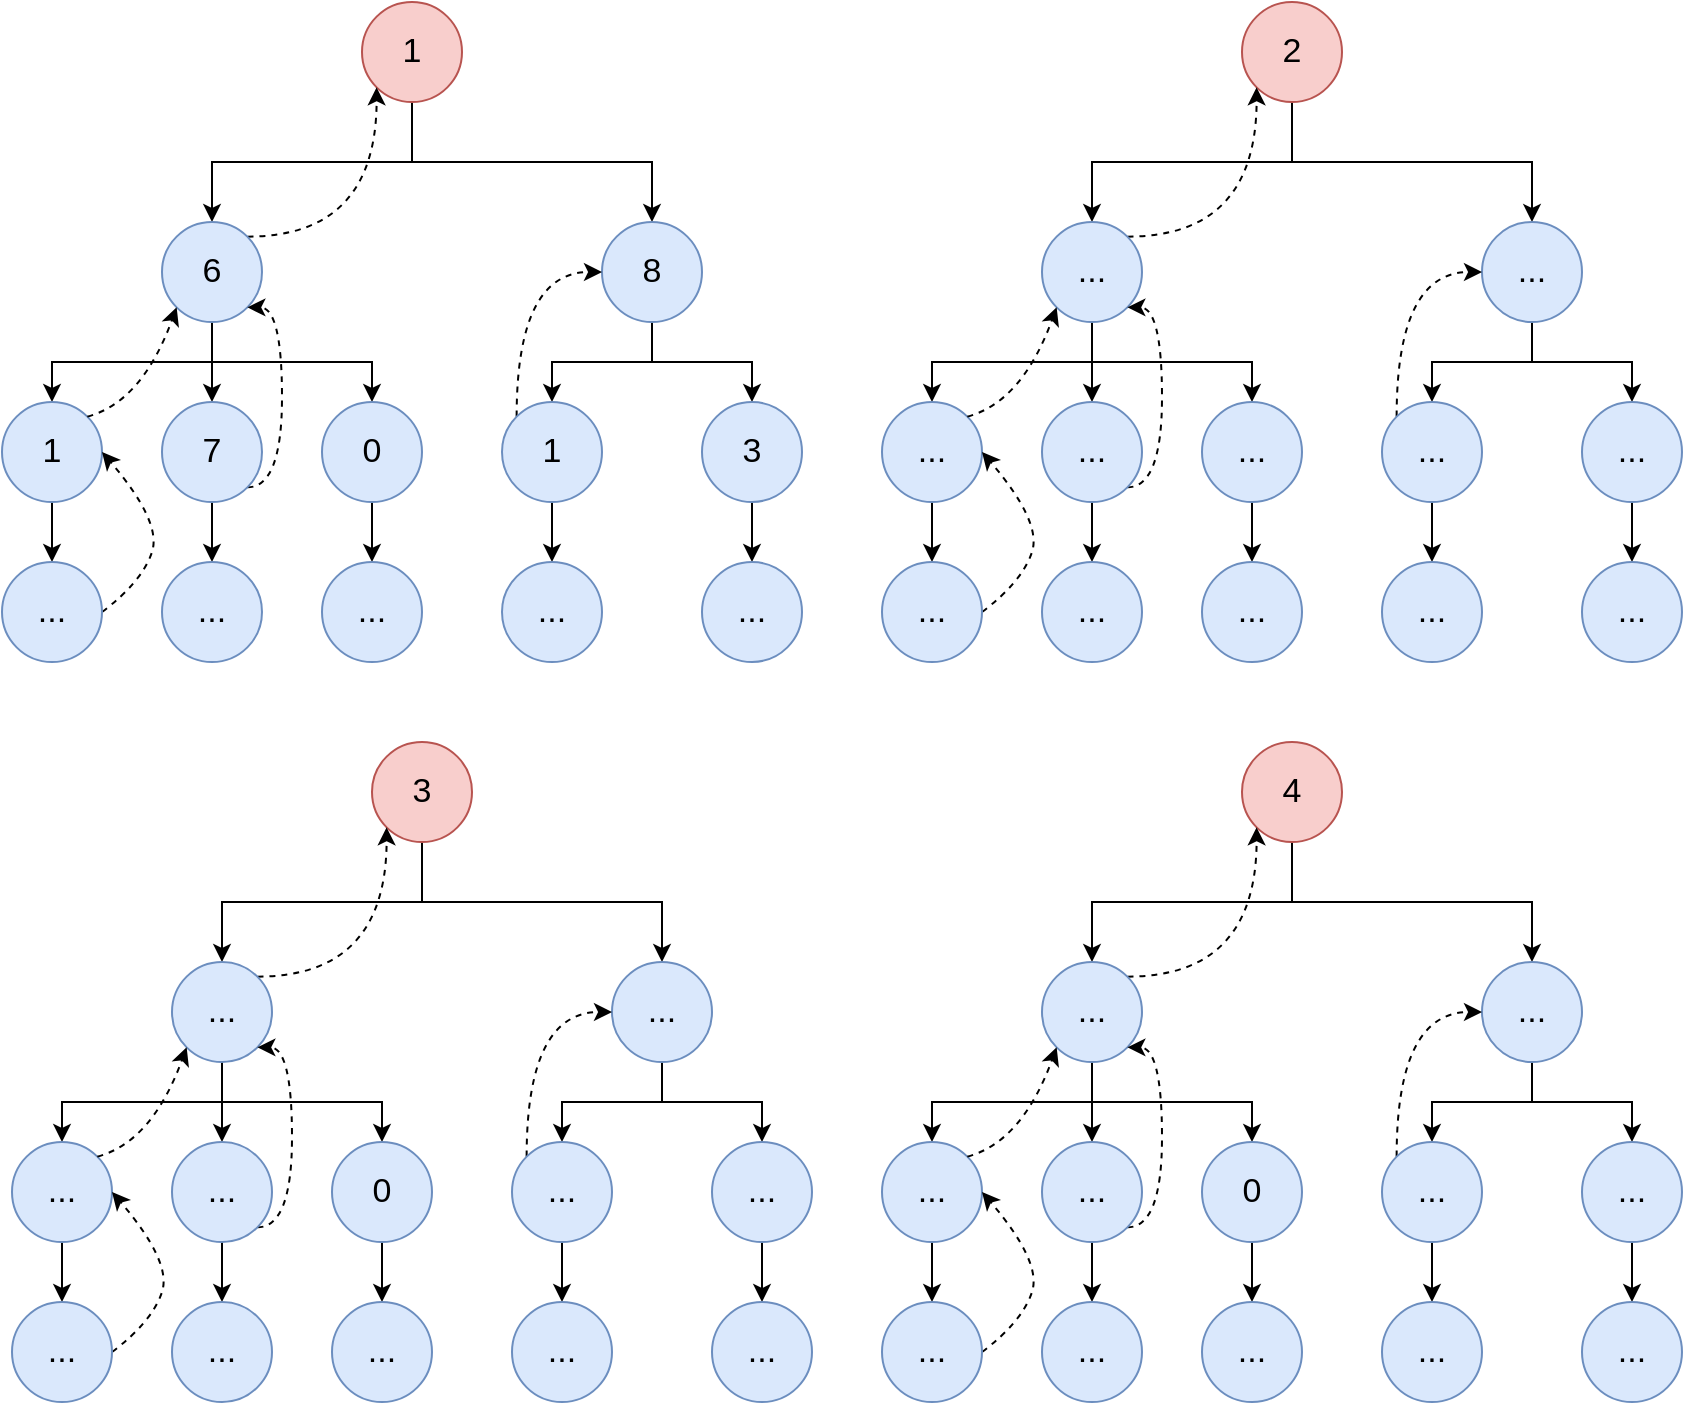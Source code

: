 <mxfile version="13.0.1" type="device" pages="2"><diagram id="0EwHfmGBKUzjnd5niUWm" name="Backtrackking"><mxGraphModel dx="1092" dy="983" grid="1" gridSize="10" guides="1" tooltips="1" connect="1" arrows="1" fold="1" page="1" pageScale="1" pageWidth="850" pageHeight="1100" math="0" shadow="0"><root><mxCell id="sE2wC0xtb5cZTAvWPz_4-0"/><mxCell id="sE2wC0xtb5cZTAvWPz_4-1" parent="sE2wC0xtb5cZTAvWPz_4-0"/><mxCell id="rPKHnCZirHAT2OfrUcxj-2" style="edgeStyle=orthogonalEdgeStyle;rounded=0;orthogonalLoop=1;jettySize=auto;html=1;exitX=0.5;exitY=1;exitDx=0;exitDy=0;entryX=0.5;entryY=0;entryDx=0;entryDy=0;fontSize=17;" edge="1" parent="sE2wC0xtb5cZTAvWPz_4-1" source="rPKHnCZirHAT2OfrUcxj-0" target="rPKHnCZirHAT2OfrUcxj-1"><mxGeometry relative="1" as="geometry"/></mxCell><mxCell id="rPKHnCZirHAT2OfrUcxj-4" style="edgeStyle=orthogonalEdgeStyle;rounded=0;orthogonalLoop=1;jettySize=auto;html=1;exitX=0.5;exitY=1;exitDx=0;exitDy=0;entryX=0.5;entryY=0;entryDx=0;entryDy=0;fontSize=17;" edge="1" parent="sE2wC0xtb5cZTAvWPz_4-1" source="rPKHnCZirHAT2OfrUcxj-0" target="rPKHnCZirHAT2OfrUcxj-3"><mxGeometry relative="1" as="geometry"/></mxCell><mxCell id="rPKHnCZirHAT2OfrUcxj-0" value="1" style="ellipse;whiteSpace=wrap;html=1;aspect=fixed;rounded=0;strokeColor=#b85450;fillColor=#f8cecc;align=center;fontSize=17;" vertex="1" parent="sE2wC0xtb5cZTAvWPz_4-1"><mxGeometry x="220" y="50" width="50" height="50" as="geometry"/></mxCell><mxCell id="rPKHnCZirHAT2OfrUcxj-8" style="edgeStyle=orthogonalEdgeStyle;rounded=0;orthogonalLoop=1;jettySize=auto;html=1;exitX=0.5;exitY=1;exitDx=0;exitDy=0;entryX=0.5;entryY=0;entryDx=0;entryDy=0;fontSize=17;" edge="1" parent="sE2wC0xtb5cZTAvWPz_4-1" source="rPKHnCZirHAT2OfrUcxj-1" target="rPKHnCZirHAT2OfrUcxj-5"><mxGeometry relative="1" as="geometry"/></mxCell><mxCell id="rPKHnCZirHAT2OfrUcxj-9" style="edgeStyle=orthogonalEdgeStyle;rounded=0;orthogonalLoop=1;jettySize=auto;html=1;exitX=0.5;exitY=1;exitDx=0;exitDy=0;entryX=0.5;entryY=0;entryDx=0;entryDy=0;fontSize=17;" edge="1" parent="sE2wC0xtb5cZTAvWPz_4-1" source="rPKHnCZirHAT2OfrUcxj-1" target="rPKHnCZirHAT2OfrUcxj-6"><mxGeometry relative="1" as="geometry"/></mxCell><mxCell id="rPKHnCZirHAT2OfrUcxj-10" style="edgeStyle=orthogonalEdgeStyle;rounded=0;orthogonalLoop=1;jettySize=auto;html=1;exitX=0.5;exitY=1;exitDx=0;exitDy=0;entryX=0.5;entryY=0;entryDx=0;entryDy=0;fontSize=17;" edge="1" parent="sE2wC0xtb5cZTAvWPz_4-1" source="rPKHnCZirHAT2OfrUcxj-1" target="rPKHnCZirHAT2OfrUcxj-7"><mxGeometry relative="1" as="geometry"/></mxCell><mxCell id="rPKHnCZirHAT2OfrUcxj-27" style="edgeStyle=orthogonalEdgeStyle;curved=1;rounded=0;orthogonalLoop=1;jettySize=auto;html=1;exitX=1;exitY=0;exitDx=0;exitDy=0;entryX=0;entryY=1;entryDx=0;entryDy=0;dashed=1;fontSize=17;" edge="1" parent="sE2wC0xtb5cZTAvWPz_4-1" source="rPKHnCZirHAT2OfrUcxj-1" target="rPKHnCZirHAT2OfrUcxj-0"><mxGeometry relative="1" as="geometry"/></mxCell><mxCell id="rPKHnCZirHAT2OfrUcxj-1" value="6" style="ellipse;whiteSpace=wrap;html=1;aspect=fixed;rounded=0;strokeColor=#6c8ebf;fillColor=#dae8fc;align=center;fontSize=17;" vertex="1" parent="sE2wC0xtb5cZTAvWPz_4-1"><mxGeometry x="120" y="160" width="50" height="50" as="geometry"/></mxCell><mxCell id="rPKHnCZirHAT2OfrUcxj-13" style="edgeStyle=orthogonalEdgeStyle;rounded=0;orthogonalLoop=1;jettySize=auto;html=1;exitX=0.5;exitY=1;exitDx=0;exitDy=0;entryX=0.5;entryY=0;entryDx=0;entryDy=0;fontSize=17;" edge="1" parent="sE2wC0xtb5cZTAvWPz_4-1" source="rPKHnCZirHAT2OfrUcxj-3" target="rPKHnCZirHAT2OfrUcxj-11"><mxGeometry relative="1" as="geometry"/></mxCell><mxCell id="rPKHnCZirHAT2OfrUcxj-14" style="edgeStyle=orthogonalEdgeStyle;rounded=0;orthogonalLoop=1;jettySize=auto;html=1;exitX=0.5;exitY=1;exitDx=0;exitDy=0;entryX=0.5;entryY=0;entryDx=0;entryDy=0;fontSize=17;" edge="1" parent="sE2wC0xtb5cZTAvWPz_4-1" source="rPKHnCZirHAT2OfrUcxj-3" target="rPKHnCZirHAT2OfrUcxj-12"><mxGeometry relative="1" as="geometry"/></mxCell><mxCell id="rPKHnCZirHAT2OfrUcxj-3" value="8" style="ellipse;whiteSpace=wrap;html=1;aspect=fixed;rounded=0;strokeColor=#6c8ebf;fillColor=#dae8fc;align=center;fontSize=17;" vertex="1" parent="sE2wC0xtb5cZTAvWPz_4-1"><mxGeometry x="340" y="160" width="50" height="50" as="geometry"/></mxCell><mxCell id="rPKHnCZirHAT2OfrUcxj-15" style="edgeStyle=orthogonalEdgeStyle;rounded=0;orthogonalLoop=1;jettySize=auto;html=1;exitX=0.5;exitY=1;exitDx=0;exitDy=0;fontSize=17;" edge="1" parent="sE2wC0xtb5cZTAvWPz_4-1" source="rPKHnCZirHAT2OfrUcxj-5"><mxGeometry relative="1" as="geometry"><mxPoint x="65" y="330" as="targetPoint"/></mxGeometry></mxCell><mxCell id="rPKHnCZirHAT2OfrUcxj-5" value="1" style="ellipse;whiteSpace=wrap;html=1;aspect=fixed;rounded=0;strokeColor=#6c8ebf;fillColor=#dae8fc;align=center;fontSize=17;" vertex="1" parent="sE2wC0xtb5cZTAvWPz_4-1"><mxGeometry x="40" y="250" width="50" height="50" as="geometry"/></mxCell><mxCell id="rPKHnCZirHAT2OfrUcxj-25" style="edgeStyle=orthogonalEdgeStyle;curved=1;rounded=0;orthogonalLoop=1;jettySize=auto;html=1;exitX=1;exitY=1;exitDx=0;exitDy=0;entryX=1;entryY=1;entryDx=0;entryDy=0;dashed=1;fontSize=17;" edge="1" parent="sE2wC0xtb5cZTAvWPz_4-1" source="rPKHnCZirHAT2OfrUcxj-6" target="rPKHnCZirHAT2OfrUcxj-1"><mxGeometry relative="1" as="geometry"><Array as="points"><mxPoint x="180" y="293"/><mxPoint x="180" y="203"/></Array></mxGeometry></mxCell><mxCell id="rPKHnCZirHAT2OfrUcxj-31" style="edgeStyle=orthogonalEdgeStyle;curved=1;rounded=0;orthogonalLoop=1;jettySize=auto;html=1;exitX=0.5;exitY=1;exitDx=0;exitDy=0;entryX=0.5;entryY=0;entryDx=0;entryDy=0;fontSize=17;" edge="1" parent="sE2wC0xtb5cZTAvWPz_4-1" source="rPKHnCZirHAT2OfrUcxj-6" target="rPKHnCZirHAT2OfrUcxj-30"><mxGeometry relative="1" as="geometry"/></mxCell><mxCell id="rPKHnCZirHAT2OfrUcxj-6" value="7" style="ellipse;whiteSpace=wrap;html=1;aspect=fixed;rounded=0;strokeColor=#6c8ebf;fillColor=#dae8fc;align=center;fontSize=17;" vertex="1" parent="sE2wC0xtb5cZTAvWPz_4-1"><mxGeometry x="120" y="250" width="50" height="50" as="geometry"/></mxCell><mxCell id="rPKHnCZirHAT2OfrUcxj-17" style="edgeStyle=orthogonalEdgeStyle;rounded=0;orthogonalLoop=1;jettySize=auto;html=1;exitX=0.5;exitY=1;exitDx=0;exitDy=0;fontSize=17;" edge="1" parent="sE2wC0xtb5cZTAvWPz_4-1" source="rPKHnCZirHAT2OfrUcxj-7"><mxGeometry relative="1" as="geometry"><mxPoint x="225" y="330" as="targetPoint"/></mxGeometry></mxCell><mxCell id="rPKHnCZirHAT2OfrUcxj-7" value="0" style="ellipse;whiteSpace=wrap;html=1;aspect=fixed;rounded=0;strokeColor=#6c8ebf;fillColor=#dae8fc;align=center;fontSize=17;" vertex="1" parent="sE2wC0xtb5cZTAvWPz_4-1"><mxGeometry x="200" y="250" width="50" height="50" as="geometry"/></mxCell><mxCell id="rPKHnCZirHAT2OfrUcxj-18" style="edgeStyle=orthogonalEdgeStyle;rounded=0;orthogonalLoop=1;jettySize=auto;html=1;exitX=0.5;exitY=1;exitDx=0;exitDy=0;fontSize=17;" edge="1" parent="sE2wC0xtb5cZTAvWPz_4-1" source="rPKHnCZirHAT2OfrUcxj-11"><mxGeometry relative="1" as="geometry"><mxPoint x="315" y="330" as="targetPoint"/></mxGeometry></mxCell><mxCell id="rPKHnCZirHAT2OfrUcxj-28" style="edgeStyle=orthogonalEdgeStyle;curved=1;rounded=0;orthogonalLoop=1;jettySize=auto;html=1;exitX=0;exitY=0;exitDx=0;exitDy=0;entryX=0;entryY=0.5;entryDx=0;entryDy=0;dashed=1;fontSize=17;" edge="1" parent="sE2wC0xtb5cZTAvWPz_4-1" source="rPKHnCZirHAT2OfrUcxj-11" target="rPKHnCZirHAT2OfrUcxj-3"><mxGeometry relative="1" as="geometry"/></mxCell><mxCell id="rPKHnCZirHAT2OfrUcxj-11" value="1" style="ellipse;whiteSpace=wrap;html=1;aspect=fixed;rounded=0;strokeColor=#6c8ebf;fillColor=#dae8fc;align=center;fontSize=17;" vertex="1" parent="sE2wC0xtb5cZTAvWPz_4-1"><mxGeometry x="290" y="250" width="50" height="50" as="geometry"/></mxCell><mxCell id="rPKHnCZirHAT2OfrUcxj-19" style="edgeStyle=orthogonalEdgeStyle;rounded=0;orthogonalLoop=1;jettySize=auto;html=1;exitX=0.5;exitY=1;exitDx=0;exitDy=0;fontSize=17;entryX=0.5;entryY=0;entryDx=0;entryDy=0;" edge="1" parent="sE2wC0xtb5cZTAvWPz_4-1" source="rPKHnCZirHAT2OfrUcxj-12" target="rPKHnCZirHAT2OfrUcxj-33"><mxGeometry relative="1" as="geometry"><mxPoint x="415" y="340" as="targetPoint"/></mxGeometry></mxCell><mxCell id="rPKHnCZirHAT2OfrUcxj-12" value="3" style="ellipse;whiteSpace=wrap;html=1;aspect=fixed;rounded=0;strokeColor=#6c8ebf;fillColor=#dae8fc;align=center;fontSize=17;" vertex="1" parent="sE2wC0xtb5cZTAvWPz_4-1"><mxGeometry x="390" y="250" width="50" height="50" as="geometry"/></mxCell><mxCell id="rPKHnCZirHAT2OfrUcxj-20" value="" style="curved=1;endArrow=classic;html=1;fontSize=17;entryX=1;entryY=0.5;entryDx=0;entryDy=0;exitX=1;exitY=0.5;exitDx=0;exitDy=0;dashed=1;" edge="1" parent="sE2wC0xtb5cZTAvWPz_4-1" source="rPKHnCZirHAT2OfrUcxj-21" target="rPKHnCZirHAT2OfrUcxj-5"><mxGeometry width="50" height="50" relative="1" as="geometry"><mxPoint x="80" y="350" as="sourcePoint"/><mxPoint x="540" y="370" as="targetPoint"/><Array as="points"><mxPoint x="110" y="340"/><mxPoint x="120" y="310"/></Array></mxGeometry></mxCell><mxCell id="rPKHnCZirHAT2OfrUcxj-21" value="..." style="ellipse;whiteSpace=wrap;html=1;aspect=fixed;rounded=0;strokeColor=#6c8ebf;fillColor=#dae8fc;align=center;fontSize=17;" vertex="1" parent="sE2wC0xtb5cZTAvWPz_4-1"><mxGeometry x="40" y="330" width="50" height="50" as="geometry"/></mxCell><mxCell id="rPKHnCZirHAT2OfrUcxj-22" value="" style="curved=1;endArrow=classic;html=1;fontSize=17;entryX=0;entryY=1;entryDx=0;entryDy=0;exitX=1;exitY=0;exitDx=0;exitDy=0;dashed=1;" edge="1" parent="sE2wC0xtb5cZTAvWPz_4-1" source="rPKHnCZirHAT2OfrUcxj-5" target="rPKHnCZirHAT2OfrUcxj-1"><mxGeometry width="50" height="50" relative="1" as="geometry"><mxPoint x="100" y="365" as="sourcePoint"/><mxPoint x="100" y="285" as="targetPoint"/><Array as="points"><mxPoint x="110" y="250"/></Array></mxGeometry></mxCell><mxCell id="rPKHnCZirHAT2OfrUcxj-29" value="..." style="ellipse;whiteSpace=wrap;html=1;aspect=fixed;rounded=0;strokeColor=#6c8ebf;fillColor=#dae8fc;align=center;fontSize=17;" vertex="1" parent="sE2wC0xtb5cZTAvWPz_4-1"><mxGeometry x="200" y="330" width="50" height="50" as="geometry"/></mxCell><mxCell id="rPKHnCZirHAT2OfrUcxj-30" value="..." style="ellipse;whiteSpace=wrap;html=1;aspect=fixed;rounded=0;strokeColor=#6c8ebf;fillColor=#dae8fc;align=center;fontSize=17;" vertex="1" parent="sE2wC0xtb5cZTAvWPz_4-1"><mxGeometry x="120" y="330" width="50" height="50" as="geometry"/></mxCell><mxCell id="rPKHnCZirHAT2OfrUcxj-32" value="..." style="ellipse;whiteSpace=wrap;html=1;aspect=fixed;rounded=0;strokeColor=#6c8ebf;fillColor=#dae8fc;align=center;fontSize=17;" vertex="1" parent="sE2wC0xtb5cZTAvWPz_4-1"><mxGeometry x="290" y="330" width="50" height="50" as="geometry"/></mxCell><mxCell id="rPKHnCZirHAT2OfrUcxj-33" value="..." style="ellipse;whiteSpace=wrap;html=1;aspect=fixed;rounded=0;strokeColor=#6c8ebf;fillColor=#dae8fc;align=center;fontSize=17;" vertex="1" parent="sE2wC0xtb5cZTAvWPz_4-1"><mxGeometry x="390" y="330" width="50" height="50" as="geometry"/></mxCell><mxCell id="rPKHnCZirHAT2OfrUcxj-64" style="edgeStyle=orthogonalEdgeStyle;rounded=0;orthogonalLoop=1;jettySize=auto;html=1;exitX=0.5;exitY=1;exitDx=0;exitDy=0;entryX=0.5;entryY=0;entryDx=0;entryDy=0;fontSize=17;" edge="1" parent="sE2wC0xtb5cZTAvWPz_4-1" source="rPKHnCZirHAT2OfrUcxj-66" target="rPKHnCZirHAT2OfrUcxj-71"><mxGeometry relative="1" as="geometry"/></mxCell><mxCell id="rPKHnCZirHAT2OfrUcxj-65" style="edgeStyle=orthogonalEdgeStyle;rounded=0;orthogonalLoop=1;jettySize=auto;html=1;exitX=0.5;exitY=1;exitDx=0;exitDy=0;entryX=0.5;entryY=0;entryDx=0;entryDy=0;fontSize=17;" edge="1" parent="sE2wC0xtb5cZTAvWPz_4-1" source="rPKHnCZirHAT2OfrUcxj-66" target="rPKHnCZirHAT2OfrUcxj-74"><mxGeometry relative="1" as="geometry"/></mxCell><mxCell id="rPKHnCZirHAT2OfrUcxj-66" value="2" style="ellipse;whiteSpace=wrap;html=1;aspect=fixed;rounded=0;strokeColor=#b85450;fillColor=#f8cecc;align=center;fontSize=17;" vertex="1" parent="sE2wC0xtb5cZTAvWPz_4-1"><mxGeometry x="660" y="50" width="50" height="50" as="geometry"/></mxCell><mxCell id="rPKHnCZirHAT2OfrUcxj-67" style="edgeStyle=orthogonalEdgeStyle;rounded=0;orthogonalLoop=1;jettySize=auto;html=1;exitX=0.5;exitY=1;exitDx=0;exitDy=0;entryX=0.5;entryY=0;entryDx=0;entryDy=0;fontSize=17;" edge="1" parent="sE2wC0xtb5cZTAvWPz_4-1" source="rPKHnCZirHAT2OfrUcxj-71" target="rPKHnCZirHAT2OfrUcxj-76"><mxGeometry relative="1" as="geometry"/></mxCell><mxCell id="rPKHnCZirHAT2OfrUcxj-68" style="edgeStyle=orthogonalEdgeStyle;rounded=0;orthogonalLoop=1;jettySize=auto;html=1;exitX=0.5;exitY=1;exitDx=0;exitDy=0;entryX=0.5;entryY=0;entryDx=0;entryDy=0;fontSize=17;" edge="1" parent="sE2wC0xtb5cZTAvWPz_4-1" source="rPKHnCZirHAT2OfrUcxj-71" target="rPKHnCZirHAT2OfrUcxj-79"><mxGeometry relative="1" as="geometry"/></mxCell><mxCell id="rPKHnCZirHAT2OfrUcxj-69" style="edgeStyle=orthogonalEdgeStyle;rounded=0;orthogonalLoop=1;jettySize=auto;html=1;exitX=0.5;exitY=1;exitDx=0;exitDy=0;entryX=0.5;entryY=0;entryDx=0;entryDy=0;fontSize=17;" edge="1" parent="sE2wC0xtb5cZTAvWPz_4-1" source="rPKHnCZirHAT2OfrUcxj-71" target="rPKHnCZirHAT2OfrUcxj-81"><mxGeometry relative="1" as="geometry"/></mxCell><mxCell id="rPKHnCZirHAT2OfrUcxj-70" style="edgeStyle=orthogonalEdgeStyle;curved=1;rounded=0;orthogonalLoop=1;jettySize=auto;html=1;exitX=1;exitY=0;exitDx=0;exitDy=0;entryX=0;entryY=1;entryDx=0;entryDy=0;dashed=1;fontSize=17;" edge="1" parent="sE2wC0xtb5cZTAvWPz_4-1" source="rPKHnCZirHAT2OfrUcxj-71" target="rPKHnCZirHAT2OfrUcxj-66"><mxGeometry relative="1" as="geometry"/></mxCell><mxCell id="rPKHnCZirHAT2OfrUcxj-71" value="..." style="ellipse;whiteSpace=wrap;html=1;aspect=fixed;rounded=0;strokeColor=#6c8ebf;fillColor=#dae8fc;align=center;fontSize=17;" vertex="1" parent="sE2wC0xtb5cZTAvWPz_4-1"><mxGeometry x="560" y="160" width="50" height="50" as="geometry"/></mxCell><mxCell id="rPKHnCZirHAT2OfrUcxj-72" style="edgeStyle=orthogonalEdgeStyle;rounded=0;orthogonalLoop=1;jettySize=auto;html=1;exitX=0.5;exitY=1;exitDx=0;exitDy=0;entryX=0.5;entryY=0;entryDx=0;entryDy=0;fontSize=17;" edge="1" parent="sE2wC0xtb5cZTAvWPz_4-1" source="rPKHnCZirHAT2OfrUcxj-74" target="rPKHnCZirHAT2OfrUcxj-84"><mxGeometry relative="1" as="geometry"/></mxCell><mxCell id="rPKHnCZirHAT2OfrUcxj-73" style="edgeStyle=orthogonalEdgeStyle;rounded=0;orthogonalLoop=1;jettySize=auto;html=1;exitX=0.5;exitY=1;exitDx=0;exitDy=0;entryX=0.5;entryY=0;entryDx=0;entryDy=0;fontSize=17;" edge="1" parent="sE2wC0xtb5cZTAvWPz_4-1" source="rPKHnCZirHAT2OfrUcxj-74" target="rPKHnCZirHAT2OfrUcxj-86"><mxGeometry relative="1" as="geometry"/></mxCell><mxCell id="rPKHnCZirHAT2OfrUcxj-74" value="..." style="ellipse;whiteSpace=wrap;html=1;aspect=fixed;rounded=0;strokeColor=#6c8ebf;fillColor=#dae8fc;align=center;fontSize=17;" vertex="1" parent="sE2wC0xtb5cZTAvWPz_4-1"><mxGeometry x="780" y="160" width="50" height="50" as="geometry"/></mxCell><mxCell id="rPKHnCZirHAT2OfrUcxj-75" style="edgeStyle=orthogonalEdgeStyle;rounded=0;orthogonalLoop=1;jettySize=auto;html=1;exitX=0.5;exitY=1;exitDx=0;exitDy=0;fontSize=17;" edge="1" parent="sE2wC0xtb5cZTAvWPz_4-1" source="rPKHnCZirHAT2OfrUcxj-76"><mxGeometry relative="1" as="geometry"><mxPoint x="505" y="330" as="targetPoint"/></mxGeometry></mxCell><mxCell id="rPKHnCZirHAT2OfrUcxj-76" value="..." style="ellipse;whiteSpace=wrap;html=1;aspect=fixed;rounded=0;strokeColor=#6c8ebf;fillColor=#dae8fc;align=center;fontSize=17;" vertex="1" parent="sE2wC0xtb5cZTAvWPz_4-1"><mxGeometry x="480" y="250" width="50" height="50" as="geometry"/></mxCell><mxCell id="rPKHnCZirHAT2OfrUcxj-77" style="edgeStyle=orthogonalEdgeStyle;curved=1;rounded=0;orthogonalLoop=1;jettySize=auto;html=1;exitX=1;exitY=1;exitDx=0;exitDy=0;entryX=1;entryY=1;entryDx=0;entryDy=0;dashed=1;fontSize=17;" edge="1" parent="sE2wC0xtb5cZTAvWPz_4-1" source="rPKHnCZirHAT2OfrUcxj-79" target="rPKHnCZirHAT2OfrUcxj-71"><mxGeometry relative="1" as="geometry"><Array as="points"><mxPoint x="620" y="293"/><mxPoint x="620" y="203"/></Array></mxGeometry></mxCell><mxCell id="rPKHnCZirHAT2OfrUcxj-78" style="edgeStyle=orthogonalEdgeStyle;curved=1;rounded=0;orthogonalLoop=1;jettySize=auto;html=1;exitX=0.5;exitY=1;exitDx=0;exitDy=0;entryX=0.5;entryY=0;entryDx=0;entryDy=0;fontSize=17;" edge="1" parent="sE2wC0xtb5cZTAvWPz_4-1" source="rPKHnCZirHAT2OfrUcxj-79" target="rPKHnCZirHAT2OfrUcxj-91"><mxGeometry relative="1" as="geometry"/></mxCell><mxCell id="rPKHnCZirHAT2OfrUcxj-79" value="..." style="ellipse;whiteSpace=wrap;html=1;aspect=fixed;rounded=0;strokeColor=#6c8ebf;fillColor=#dae8fc;align=center;fontSize=17;" vertex="1" parent="sE2wC0xtb5cZTAvWPz_4-1"><mxGeometry x="560" y="250" width="50" height="50" as="geometry"/></mxCell><mxCell id="rPKHnCZirHAT2OfrUcxj-80" style="edgeStyle=orthogonalEdgeStyle;rounded=0;orthogonalLoop=1;jettySize=auto;html=1;exitX=0.5;exitY=1;exitDx=0;exitDy=0;fontSize=17;" edge="1" parent="sE2wC0xtb5cZTAvWPz_4-1" source="rPKHnCZirHAT2OfrUcxj-81"><mxGeometry relative="1" as="geometry"><mxPoint x="665" y="330" as="targetPoint"/></mxGeometry></mxCell><mxCell id="rPKHnCZirHAT2OfrUcxj-81" value="..." style="ellipse;whiteSpace=wrap;html=1;aspect=fixed;rounded=0;strokeColor=#6c8ebf;fillColor=#dae8fc;align=center;fontSize=17;" vertex="1" parent="sE2wC0xtb5cZTAvWPz_4-1"><mxGeometry x="640" y="250" width="50" height="50" as="geometry"/></mxCell><mxCell id="rPKHnCZirHAT2OfrUcxj-82" style="edgeStyle=orthogonalEdgeStyle;rounded=0;orthogonalLoop=1;jettySize=auto;html=1;exitX=0.5;exitY=1;exitDx=0;exitDy=0;fontSize=17;" edge="1" parent="sE2wC0xtb5cZTAvWPz_4-1" source="rPKHnCZirHAT2OfrUcxj-84"><mxGeometry relative="1" as="geometry"><mxPoint x="755" y="330" as="targetPoint"/></mxGeometry></mxCell><mxCell id="rPKHnCZirHAT2OfrUcxj-83" style="edgeStyle=orthogonalEdgeStyle;curved=1;rounded=0;orthogonalLoop=1;jettySize=auto;html=1;exitX=0;exitY=0;exitDx=0;exitDy=0;entryX=0;entryY=0.5;entryDx=0;entryDy=0;dashed=1;fontSize=17;" edge="1" parent="sE2wC0xtb5cZTAvWPz_4-1" source="rPKHnCZirHAT2OfrUcxj-84" target="rPKHnCZirHAT2OfrUcxj-74"><mxGeometry relative="1" as="geometry"/></mxCell><mxCell id="rPKHnCZirHAT2OfrUcxj-84" value="..." style="ellipse;whiteSpace=wrap;html=1;aspect=fixed;rounded=0;strokeColor=#6c8ebf;fillColor=#dae8fc;align=center;fontSize=17;" vertex="1" parent="sE2wC0xtb5cZTAvWPz_4-1"><mxGeometry x="730" y="250" width="50" height="50" as="geometry"/></mxCell><mxCell id="rPKHnCZirHAT2OfrUcxj-85" style="edgeStyle=orthogonalEdgeStyle;rounded=0;orthogonalLoop=1;jettySize=auto;html=1;exitX=0.5;exitY=1;exitDx=0;exitDy=0;fontSize=17;entryX=0.5;entryY=0;entryDx=0;entryDy=0;" edge="1" parent="sE2wC0xtb5cZTAvWPz_4-1" source="rPKHnCZirHAT2OfrUcxj-86" target="rPKHnCZirHAT2OfrUcxj-93"><mxGeometry relative="1" as="geometry"><mxPoint x="855" y="340" as="targetPoint"/></mxGeometry></mxCell><mxCell id="rPKHnCZirHAT2OfrUcxj-86" value="..." style="ellipse;whiteSpace=wrap;html=1;aspect=fixed;rounded=0;strokeColor=#6c8ebf;fillColor=#dae8fc;align=center;fontSize=17;" vertex="1" parent="sE2wC0xtb5cZTAvWPz_4-1"><mxGeometry x="830" y="250" width="50" height="50" as="geometry"/></mxCell><mxCell id="rPKHnCZirHAT2OfrUcxj-87" value="" style="curved=1;endArrow=classic;html=1;fontSize=17;entryX=1;entryY=0.5;entryDx=0;entryDy=0;exitX=1;exitY=0.5;exitDx=0;exitDy=0;dashed=1;" edge="1" parent="sE2wC0xtb5cZTAvWPz_4-1" source="rPKHnCZirHAT2OfrUcxj-88" target="rPKHnCZirHAT2OfrUcxj-76"><mxGeometry width="50" height="50" relative="1" as="geometry"><mxPoint x="520" y="350" as="sourcePoint"/><mxPoint x="980" y="370" as="targetPoint"/><Array as="points"><mxPoint x="550" y="340"/><mxPoint x="560" y="310"/></Array></mxGeometry></mxCell><mxCell id="rPKHnCZirHAT2OfrUcxj-88" value="..." style="ellipse;whiteSpace=wrap;html=1;aspect=fixed;rounded=0;strokeColor=#6c8ebf;fillColor=#dae8fc;align=center;fontSize=17;" vertex="1" parent="sE2wC0xtb5cZTAvWPz_4-1"><mxGeometry x="480" y="330" width="50" height="50" as="geometry"/></mxCell><mxCell id="rPKHnCZirHAT2OfrUcxj-89" value="" style="curved=1;endArrow=classic;html=1;fontSize=17;entryX=0;entryY=1;entryDx=0;entryDy=0;exitX=1;exitY=0;exitDx=0;exitDy=0;dashed=1;" edge="1" parent="sE2wC0xtb5cZTAvWPz_4-1" source="rPKHnCZirHAT2OfrUcxj-76" target="rPKHnCZirHAT2OfrUcxj-71"><mxGeometry width="50" height="50" relative="1" as="geometry"><mxPoint x="540" y="365" as="sourcePoint"/><mxPoint x="540" y="285" as="targetPoint"/><Array as="points"><mxPoint x="550" y="250"/></Array></mxGeometry></mxCell><mxCell id="rPKHnCZirHAT2OfrUcxj-90" value="..." style="ellipse;whiteSpace=wrap;html=1;aspect=fixed;rounded=0;strokeColor=#6c8ebf;fillColor=#dae8fc;align=center;fontSize=17;" vertex="1" parent="sE2wC0xtb5cZTAvWPz_4-1"><mxGeometry x="640" y="330" width="50" height="50" as="geometry"/></mxCell><mxCell id="rPKHnCZirHAT2OfrUcxj-91" value="..." style="ellipse;whiteSpace=wrap;html=1;aspect=fixed;rounded=0;strokeColor=#6c8ebf;fillColor=#dae8fc;align=center;fontSize=17;" vertex="1" parent="sE2wC0xtb5cZTAvWPz_4-1"><mxGeometry x="560" y="330" width="50" height="50" as="geometry"/></mxCell><mxCell id="rPKHnCZirHAT2OfrUcxj-92" value="..." style="ellipse;whiteSpace=wrap;html=1;aspect=fixed;rounded=0;strokeColor=#6c8ebf;fillColor=#dae8fc;align=center;fontSize=17;" vertex="1" parent="sE2wC0xtb5cZTAvWPz_4-1"><mxGeometry x="730" y="330" width="50" height="50" as="geometry"/></mxCell><mxCell id="rPKHnCZirHAT2OfrUcxj-93" value="..." style="ellipse;whiteSpace=wrap;html=1;aspect=fixed;rounded=0;strokeColor=#6c8ebf;fillColor=#dae8fc;align=center;fontSize=17;" vertex="1" parent="sE2wC0xtb5cZTAvWPz_4-1"><mxGeometry x="830" y="330" width="50" height="50" as="geometry"/></mxCell><mxCell id="rPKHnCZirHAT2OfrUcxj-94" style="edgeStyle=orthogonalEdgeStyle;rounded=0;orthogonalLoop=1;jettySize=auto;html=1;exitX=0.5;exitY=1;exitDx=0;exitDy=0;entryX=0.5;entryY=0;entryDx=0;entryDy=0;fontSize=17;" edge="1" parent="sE2wC0xtb5cZTAvWPz_4-1" source="rPKHnCZirHAT2OfrUcxj-96" target="rPKHnCZirHAT2OfrUcxj-101"><mxGeometry relative="1" as="geometry"/></mxCell><mxCell id="rPKHnCZirHAT2OfrUcxj-95" style="edgeStyle=orthogonalEdgeStyle;rounded=0;orthogonalLoop=1;jettySize=auto;html=1;exitX=0.5;exitY=1;exitDx=0;exitDy=0;entryX=0.5;entryY=0;entryDx=0;entryDy=0;fontSize=17;" edge="1" parent="sE2wC0xtb5cZTAvWPz_4-1" source="rPKHnCZirHAT2OfrUcxj-96" target="rPKHnCZirHAT2OfrUcxj-104"><mxGeometry relative="1" as="geometry"/></mxCell><mxCell id="rPKHnCZirHAT2OfrUcxj-96" value="3" style="ellipse;whiteSpace=wrap;html=1;aspect=fixed;rounded=0;strokeColor=#b85450;fillColor=#f8cecc;align=center;fontSize=17;" vertex="1" parent="sE2wC0xtb5cZTAvWPz_4-1"><mxGeometry x="225" y="420" width="50" height="50" as="geometry"/></mxCell><mxCell id="rPKHnCZirHAT2OfrUcxj-97" style="edgeStyle=orthogonalEdgeStyle;rounded=0;orthogonalLoop=1;jettySize=auto;html=1;exitX=0.5;exitY=1;exitDx=0;exitDy=0;entryX=0.5;entryY=0;entryDx=0;entryDy=0;fontSize=17;" edge="1" parent="sE2wC0xtb5cZTAvWPz_4-1" source="rPKHnCZirHAT2OfrUcxj-101" target="rPKHnCZirHAT2OfrUcxj-106"><mxGeometry relative="1" as="geometry"/></mxCell><mxCell id="rPKHnCZirHAT2OfrUcxj-98" style="edgeStyle=orthogonalEdgeStyle;rounded=0;orthogonalLoop=1;jettySize=auto;html=1;exitX=0.5;exitY=1;exitDx=0;exitDy=0;entryX=0.5;entryY=0;entryDx=0;entryDy=0;fontSize=17;" edge="1" parent="sE2wC0xtb5cZTAvWPz_4-1" source="rPKHnCZirHAT2OfrUcxj-101" target="rPKHnCZirHAT2OfrUcxj-109"><mxGeometry relative="1" as="geometry"/></mxCell><mxCell id="rPKHnCZirHAT2OfrUcxj-99" style="edgeStyle=orthogonalEdgeStyle;rounded=0;orthogonalLoop=1;jettySize=auto;html=1;exitX=0.5;exitY=1;exitDx=0;exitDy=0;entryX=0.5;entryY=0;entryDx=0;entryDy=0;fontSize=17;" edge="1" parent="sE2wC0xtb5cZTAvWPz_4-1" source="rPKHnCZirHAT2OfrUcxj-101" target="rPKHnCZirHAT2OfrUcxj-111"><mxGeometry relative="1" as="geometry"/></mxCell><mxCell id="rPKHnCZirHAT2OfrUcxj-100" style="edgeStyle=orthogonalEdgeStyle;curved=1;rounded=0;orthogonalLoop=1;jettySize=auto;html=1;exitX=1;exitY=0;exitDx=0;exitDy=0;entryX=0;entryY=1;entryDx=0;entryDy=0;dashed=1;fontSize=17;" edge="1" parent="sE2wC0xtb5cZTAvWPz_4-1" source="rPKHnCZirHAT2OfrUcxj-101" target="rPKHnCZirHAT2OfrUcxj-96"><mxGeometry relative="1" as="geometry"/></mxCell><mxCell id="rPKHnCZirHAT2OfrUcxj-101" value="..." style="ellipse;whiteSpace=wrap;html=1;aspect=fixed;rounded=0;strokeColor=#6c8ebf;fillColor=#dae8fc;align=center;fontSize=17;" vertex="1" parent="sE2wC0xtb5cZTAvWPz_4-1"><mxGeometry x="125" y="530" width="50" height="50" as="geometry"/></mxCell><mxCell id="rPKHnCZirHAT2OfrUcxj-102" style="edgeStyle=orthogonalEdgeStyle;rounded=0;orthogonalLoop=1;jettySize=auto;html=1;exitX=0.5;exitY=1;exitDx=0;exitDy=0;entryX=0.5;entryY=0;entryDx=0;entryDy=0;fontSize=17;" edge="1" parent="sE2wC0xtb5cZTAvWPz_4-1" source="rPKHnCZirHAT2OfrUcxj-104" target="rPKHnCZirHAT2OfrUcxj-114"><mxGeometry relative="1" as="geometry"/></mxCell><mxCell id="rPKHnCZirHAT2OfrUcxj-103" style="edgeStyle=orthogonalEdgeStyle;rounded=0;orthogonalLoop=1;jettySize=auto;html=1;exitX=0.5;exitY=1;exitDx=0;exitDy=0;entryX=0.5;entryY=0;entryDx=0;entryDy=0;fontSize=17;" edge="1" parent="sE2wC0xtb5cZTAvWPz_4-1" source="rPKHnCZirHAT2OfrUcxj-104" target="rPKHnCZirHAT2OfrUcxj-116"><mxGeometry relative="1" as="geometry"/></mxCell><mxCell id="rPKHnCZirHAT2OfrUcxj-104" value="..." style="ellipse;whiteSpace=wrap;html=1;aspect=fixed;rounded=0;strokeColor=#6c8ebf;fillColor=#dae8fc;align=center;fontSize=17;" vertex="1" parent="sE2wC0xtb5cZTAvWPz_4-1"><mxGeometry x="345" y="530" width="50" height="50" as="geometry"/></mxCell><mxCell id="rPKHnCZirHAT2OfrUcxj-105" style="edgeStyle=orthogonalEdgeStyle;rounded=0;orthogonalLoop=1;jettySize=auto;html=1;exitX=0.5;exitY=1;exitDx=0;exitDy=0;fontSize=17;" edge="1" parent="sE2wC0xtb5cZTAvWPz_4-1" source="rPKHnCZirHAT2OfrUcxj-106"><mxGeometry relative="1" as="geometry"><mxPoint x="70" y="700" as="targetPoint"/></mxGeometry></mxCell><mxCell id="rPKHnCZirHAT2OfrUcxj-106" value="..." style="ellipse;whiteSpace=wrap;html=1;aspect=fixed;rounded=0;strokeColor=#6c8ebf;fillColor=#dae8fc;align=center;fontSize=17;" vertex="1" parent="sE2wC0xtb5cZTAvWPz_4-1"><mxGeometry x="45" y="620" width="50" height="50" as="geometry"/></mxCell><mxCell id="rPKHnCZirHAT2OfrUcxj-107" style="edgeStyle=orthogonalEdgeStyle;curved=1;rounded=0;orthogonalLoop=1;jettySize=auto;html=1;exitX=1;exitY=1;exitDx=0;exitDy=0;entryX=1;entryY=1;entryDx=0;entryDy=0;dashed=1;fontSize=17;" edge="1" parent="sE2wC0xtb5cZTAvWPz_4-1" source="rPKHnCZirHAT2OfrUcxj-109" target="rPKHnCZirHAT2OfrUcxj-101"><mxGeometry relative="1" as="geometry"><Array as="points"><mxPoint x="185" y="663"/><mxPoint x="185" y="573"/></Array></mxGeometry></mxCell><mxCell id="rPKHnCZirHAT2OfrUcxj-108" style="edgeStyle=orthogonalEdgeStyle;curved=1;rounded=0;orthogonalLoop=1;jettySize=auto;html=1;exitX=0.5;exitY=1;exitDx=0;exitDy=0;entryX=0.5;entryY=0;entryDx=0;entryDy=0;fontSize=17;" edge="1" parent="sE2wC0xtb5cZTAvWPz_4-1" source="rPKHnCZirHAT2OfrUcxj-109" target="rPKHnCZirHAT2OfrUcxj-121"><mxGeometry relative="1" as="geometry"/></mxCell><mxCell id="rPKHnCZirHAT2OfrUcxj-109" value="..." style="ellipse;whiteSpace=wrap;html=1;aspect=fixed;rounded=0;strokeColor=#6c8ebf;fillColor=#dae8fc;align=center;fontSize=17;" vertex="1" parent="sE2wC0xtb5cZTAvWPz_4-1"><mxGeometry x="125" y="620" width="50" height="50" as="geometry"/></mxCell><mxCell id="rPKHnCZirHAT2OfrUcxj-110" style="edgeStyle=orthogonalEdgeStyle;rounded=0;orthogonalLoop=1;jettySize=auto;html=1;exitX=0.5;exitY=1;exitDx=0;exitDy=0;fontSize=17;" edge="1" parent="sE2wC0xtb5cZTAvWPz_4-1" source="rPKHnCZirHAT2OfrUcxj-111"><mxGeometry relative="1" as="geometry"><mxPoint x="230" y="700" as="targetPoint"/></mxGeometry></mxCell><mxCell id="rPKHnCZirHAT2OfrUcxj-111" value="0" style="ellipse;whiteSpace=wrap;html=1;aspect=fixed;rounded=0;strokeColor=#6c8ebf;fillColor=#dae8fc;align=center;fontSize=17;" vertex="1" parent="sE2wC0xtb5cZTAvWPz_4-1"><mxGeometry x="205" y="620" width="50" height="50" as="geometry"/></mxCell><mxCell id="rPKHnCZirHAT2OfrUcxj-112" style="edgeStyle=orthogonalEdgeStyle;rounded=0;orthogonalLoop=1;jettySize=auto;html=1;exitX=0.5;exitY=1;exitDx=0;exitDy=0;fontSize=17;" edge="1" parent="sE2wC0xtb5cZTAvWPz_4-1" source="rPKHnCZirHAT2OfrUcxj-114"><mxGeometry relative="1" as="geometry"><mxPoint x="320" y="700" as="targetPoint"/></mxGeometry></mxCell><mxCell id="rPKHnCZirHAT2OfrUcxj-113" style="edgeStyle=orthogonalEdgeStyle;curved=1;rounded=0;orthogonalLoop=1;jettySize=auto;html=1;exitX=0;exitY=0;exitDx=0;exitDy=0;entryX=0;entryY=0.5;entryDx=0;entryDy=0;dashed=1;fontSize=17;" edge="1" parent="sE2wC0xtb5cZTAvWPz_4-1" source="rPKHnCZirHAT2OfrUcxj-114" target="rPKHnCZirHAT2OfrUcxj-104"><mxGeometry relative="1" as="geometry"/></mxCell><mxCell id="rPKHnCZirHAT2OfrUcxj-114" value="..." style="ellipse;whiteSpace=wrap;html=1;aspect=fixed;rounded=0;strokeColor=#6c8ebf;fillColor=#dae8fc;align=center;fontSize=17;" vertex="1" parent="sE2wC0xtb5cZTAvWPz_4-1"><mxGeometry x="295" y="620" width="50" height="50" as="geometry"/></mxCell><mxCell id="rPKHnCZirHAT2OfrUcxj-115" style="edgeStyle=orthogonalEdgeStyle;rounded=0;orthogonalLoop=1;jettySize=auto;html=1;exitX=0.5;exitY=1;exitDx=0;exitDy=0;fontSize=17;entryX=0.5;entryY=0;entryDx=0;entryDy=0;" edge="1" parent="sE2wC0xtb5cZTAvWPz_4-1" source="rPKHnCZirHAT2OfrUcxj-116" target="rPKHnCZirHAT2OfrUcxj-123"><mxGeometry relative="1" as="geometry"><mxPoint x="420" y="710" as="targetPoint"/></mxGeometry></mxCell><mxCell id="rPKHnCZirHAT2OfrUcxj-116" value="..." style="ellipse;whiteSpace=wrap;html=1;aspect=fixed;rounded=0;strokeColor=#6c8ebf;fillColor=#dae8fc;align=center;fontSize=17;" vertex="1" parent="sE2wC0xtb5cZTAvWPz_4-1"><mxGeometry x="395" y="620" width="50" height="50" as="geometry"/></mxCell><mxCell id="rPKHnCZirHAT2OfrUcxj-117" value="" style="curved=1;endArrow=classic;html=1;fontSize=17;entryX=1;entryY=0.5;entryDx=0;entryDy=0;exitX=1;exitY=0.5;exitDx=0;exitDy=0;dashed=1;" edge="1" parent="sE2wC0xtb5cZTAvWPz_4-1" source="rPKHnCZirHAT2OfrUcxj-118" target="rPKHnCZirHAT2OfrUcxj-106"><mxGeometry width="50" height="50" relative="1" as="geometry"><mxPoint x="85" y="720" as="sourcePoint"/><mxPoint x="545" y="740" as="targetPoint"/><Array as="points"><mxPoint x="115" y="710"/><mxPoint x="125" y="680"/></Array></mxGeometry></mxCell><mxCell id="rPKHnCZirHAT2OfrUcxj-118" value="..." style="ellipse;whiteSpace=wrap;html=1;aspect=fixed;rounded=0;strokeColor=#6c8ebf;fillColor=#dae8fc;align=center;fontSize=17;" vertex="1" parent="sE2wC0xtb5cZTAvWPz_4-1"><mxGeometry x="45" y="700" width="50" height="50" as="geometry"/></mxCell><mxCell id="rPKHnCZirHAT2OfrUcxj-119" value="" style="curved=1;endArrow=classic;html=1;fontSize=17;entryX=0;entryY=1;entryDx=0;entryDy=0;exitX=1;exitY=0;exitDx=0;exitDy=0;dashed=1;" edge="1" parent="sE2wC0xtb5cZTAvWPz_4-1" source="rPKHnCZirHAT2OfrUcxj-106" target="rPKHnCZirHAT2OfrUcxj-101"><mxGeometry width="50" height="50" relative="1" as="geometry"><mxPoint x="105" y="735" as="sourcePoint"/><mxPoint x="105" y="655" as="targetPoint"/><Array as="points"><mxPoint x="115" y="620"/></Array></mxGeometry></mxCell><mxCell id="rPKHnCZirHAT2OfrUcxj-120" value="..." style="ellipse;whiteSpace=wrap;html=1;aspect=fixed;rounded=0;strokeColor=#6c8ebf;fillColor=#dae8fc;align=center;fontSize=17;" vertex="1" parent="sE2wC0xtb5cZTAvWPz_4-1"><mxGeometry x="205" y="700" width="50" height="50" as="geometry"/></mxCell><mxCell id="rPKHnCZirHAT2OfrUcxj-121" value="..." style="ellipse;whiteSpace=wrap;html=1;aspect=fixed;rounded=0;strokeColor=#6c8ebf;fillColor=#dae8fc;align=center;fontSize=17;" vertex="1" parent="sE2wC0xtb5cZTAvWPz_4-1"><mxGeometry x="125" y="700" width="50" height="50" as="geometry"/></mxCell><mxCell id="rPKHnCZirHAT2OfrUcxj-122" value="..." style="ellipse;whiteSpace=wrap;html=1;aspect=fixed;rounded=0;strokeColor=#6c8ebf;fillColor=#dae8fc;align=center;fontSize=17;" vertex="1" parent="sE2wC0xtb5cZTAvWPz_4-1"><mxGeometry x="295" y="700" width="50" height="50" as="geometry"/></mxCell><mxCell id="rPKHnCZirHAT2OfrUcxj-123" value="..." style="ellipse;whiteSpace=wrap;html=1;aspect=fixed;rounded=0;strokeColor=#6c8ebf;fillColor=#dae8fc;align=center;fontSize=17;" vertex="1" parent="sE2wC0xtb5cZTAvWPz_4-1"><mxGeometry x="395" y="700" width="50" height="50" as="geometry"/></mxCell><mxCell id="rPKHnCZirHAT2OfrUcxj-124" style="edgeStyle=orthogonalEdgeStyle;rounded=0;orthogonalLoop=1;jettySize=auto;html=1;exitX=0.5;exitY=1;exitDx=0;exitDy=0;entryX=0.5;entryY=0;entryDx=0;entryDy=0;fontSize=17;" edge="1" parent="sE2wC0xtb5cZTAvWPz_4-1" source="rPKHnCZirHAT2OfrUcxj-126" target="rPKHnCZirHAT2OfrUcxj-131"><mxGeometry relative="1" as="geometry"/></mxCell><mxCell id="rPKHnCZirHAT2OfrUcxj-125" style="edgeStyle=orthogonalEdgeStyle;rounded=0;orthogonalLoop=1;jettySize=auto;html=1;exitX=0.5;exitY=1;exitDx=0;exitDy=0;entryX=0.5;entryY=0;entryDx=0;entryDy=0;fontSize=17;" edge="1" parent="sE2wC0xtb5cZTAvWPz_4-1" source="rPKHnCZirHAT2OfrUcxj-126" target="rPKHnCZirHAT2OfrUcxj-134"><mxGeometry relative="1" as="geometry"/></mxCell><mxCell id="rPKHnCZirHAT2OfrUcxj-126" value="4" style="ellipse;whiteSpace=wrap;html=1;aspect=fixed;rounded=0;strokeColor=#b85450;fillColor=#f8cecc;align=center;fontSize=17;" vertex="1" parent="sE2wC0xtb5cZTAvWPz_4-1"><mxGeometry x="660" y="420" width="50" height="50" as="geometry"/></mxCell><mxCell id="rPKHnCZirHAT2OfrUcxj-127" style="edgeStyle=orthogonalEdgeStyle;rounded=0;orthogonalLoop=1;jettySize=auto;html=1;exitX=0.5;exitY=1;exitDx=0;exitDy=0;entryX=0.5;entryY=0;entryDx=0;entryDy=0;fontSize=17;" edge="1" parent="sE2wC0xtb5cZTAvWPz_4-1" source="rPKHnCZirHAT2OfrUcxj-131" target="rPKHnCZirHAT2OfrUcxj-136"><mxGeometry relative="1" as="geometry"/></mxCell><mxCell id="rPKHnCZirHAT2OfrUcxj-128" style="edgeStyle=orthogonalEdgeStyle;rounded=0;orthogonalLoop=1;jettySize=auto;html=1;exitX=0.5;exitY=1;exitDx=0;exitDy=0;entryX=0.5;entryY=0;entryDx=0;entryDy=0;fontSize=17;" edge="1" parent="sE2wC0xtb5cZTAvWPz_4-1" source="rPKHnCZirHAT2OfrUcxj-131" target="rPKHnCZirHAT2OfrUcxj-139"><mxGeometry relative="1" as="geometry"/></mxCell><mxCell id="rPKHnCZirHAT2OfrUcxj-129" style="edgeStyle=orthogonalEdgeStyle;rounded=0;orthogonalLoop=1;jettySize=auto;html=1;exitX=0.5;exitY=1;exitDx=0;exitDy=0;entryX=0.5;entryY=0;entryDx=0;entryDy=0;fontSize=17;" edge="1" parent="sE2wC0xtb5cZTAvWPz_4-1" source="rPKHnCZirHAT2OfrUcxj-131" target="rPKHnCZirHAT2OfrUcxj-141"><mxGeometry relative="1" as="geometry"/></mxCell><mxCell id="rPKHnCZirHAT2OfrUcxj-130" style="edgeStyle=orthogonalEdgeStyle;curved=1;rounded=0;orthogonalLoop=1;jettySize=auto;html=1;exitX=1;exitY=0;exitDx=0;exitDy=0;entryX=0;entryY=1;entryDx=0;entryDy=0;dashed=1;fontSize=17;" edge="1" parent="sE2wC0xtb5cZTAvWPz_4-1" source="rPKHnCZirHAT2OfrUcxj-131" target="rPKHnCZirHAT2OfrUcxj-126"><mxGeometry relative="1" as="geometry"/></mxCell><mxCell id="rPKHnCZirHAT2OfrUcxj-131" value="..." style="ellipse;whiteSpace=wrap;html=1;aspect=fixed;rounded=0;strokeColor=#6c8ebf;fillColor=#dae8fc;align=center;fontSize=17;" vertex="1" parent="sE2wC0xtb5cZTAvWPz_4-1"><mxGeometry x="560" y="530" width="50" height="50" as="geometry"/></mxCell><mxCell id="rPKHnCZirHAT2OfrUcxj-132" style="edgeStyle=orthogonalEdgeStyle;rounded=0;orthogonalLoop=1;jettySize=auto;html=1;exitX=0.5;exitY=1;exitDx=0;exitDy=0;entryX=0.5;entryY=0;entryDx=0;entryDy=0;fontSize=17;" edge="1" parent="sE2wC0xtb5cZTAvWPz_4-1" source="rPKHnCZirHAT2OfrUcxj-134" target="rPKHnCZirHAT2OfrUcxj-144"><mxGeometry relative="1" as="geometry"/></mxCell><mxCell id="rPKHnCZirHAT2OfrUcxj-133" style="edgeStyle=orthogonalEdgeStyle;rounded=0;orthogonalLoop=1;jettySize=auto;html=1;exitX=0.5;exitY=1;exitDx=0;exitDy=0;entryX=0.5;entryY=0;entryDx=0;entryDy=0;fontSize=17;" edge="1" parent="sE2wC0xtb5cZTAvWPz_4-1" source="rPKHnCZirHAT2OfrUcxj-134" target="rPKHnCZirHAT2OfrUcxj-146"><mxGeometry relative="1" as="geometry"/></mxCell><mxCell id="rPKHnCZirHAT2OfrUcxj-134" value="..." style="ellipse;whiteSpace=wrap;html=1;aspect=fixed;rounded=0;strokeColor=#6c8ebf;fillColor=#dae8fc;align=center;fontSize=17;" vertex="1" parent="sE2wC0xtb5cZTAvWPz_4-1"><mxGeometry x="780" y="530" width="50" height="50" as="geometry"/></mxCell><mxCell id="rPKHnCZirHAT2OfrUcxj-135" style="edgeStyle=orthogonalEdgeStyle;rounded=0;orthogonalLoop=1;jettySize=auto;html=1;exitX=0.5;exitY=1;exitDx=0;exitDy=0;fontSize=17;" edge="1" parent="sE2wC0xtb5cZTAvWPz_4-1" source="rPKHnCZirHAT2OfrUcxj-136"><mxGeometry relative="1" as="geometry"><mxPoint x="505" y="700" as="targetPoint"/></mxGeometry></mxCell><mxCell id="rPKHnCZirHAT2OfrUcxj-136" value="..." style="ellipse;whiteSpace=wrap;html=1;aspect=fixed;rounded=0;strokeColor=#6c8ebf;fillColor=#dae8fc;align=center;fontSize=17;" vertex="1" parent="sE2wC0xtb5cZTAvWPz_4-1"><mxGeometry x="480" y="620" width="50" height="50" as="geometry"/></mxCell><mxCell id="rPKHnCZirHAT2OfrUcxj-137" style="edgeStyle=orthogonalEdgeStyle;curved=1;rounded=0;orthogonalLoop=1;jettySize=auto;html=1;exitX=1;exitY=1;exitDx=0;exitDy=0;entryX=1;entryY=1;entryDx=0;entryDy=0;dashed=1;fontSize=17;" edge="1" parent="sE2wC0xtb5cZTAvWPz_4-1" source="rPKHnCZirHAT2OfrUcxj-139" target="rPKHnCZirHAT2OfrUcxj-131"><mxGeometry relative="1" as="geometry"><Array as="points"><mxPoint x="620" y="663"/><mxPoint x="620" y="573"/></Array></mxGeometry></mxCell><mxCell id="rPKHnCZirHAT2OfrUcxj-138" style="edgeStyle=orthogonalEdgeStyle;curved=1;rounded=0;orthogonalLoop=1;jettySize=auto;html=1;exitX=0.5;exitY=1;exitDx=0;exitDy=0;entryX=0.5;entryY=0;entryDx=0;entryDy=0;fontSize=17;" edge="1" parent="sE2wC0xtb5cZTAvWPz_4-1" source="rPKHnCZirHAT2OfrUcxj-139" target="rPKHnCZirHAT2OfrUcxj-151"><mxGeometry relative="1" as="geometry"/></mxCell><mxCell id="rPKHnCZirHAT2OfrUcxj-139" value="..." style="ellipse;whiteSpace=wrap;html=1;aspect=fixed;rounded=0;strokeColor=#6c8ebf;fillColor=#dae8fc;align=center;fontSize=17;" vertex="1" parent="sE2wC0xtb5cZTAvWPz_4-1"><mxGeometry x="560" y="620" width="50" height="50" as="geometry"/></mxCell><mxCell id="rPKHnCZirHAT2OfrUcxj-140" style="edgeStyle=orthogonalEdgeStyle;rounded=0;orthogonalLoop=1;jettySize=auto;html=1;exitX=0.5;exitY=1;exitDx=0;exitDy=0;fontSize=17;" edge="1" parent="sE2wC0xtb5cZTAvWPz_4-1" source="rPKHnCZirHAT2OfrUcxj-141"><mxGeometry relative="1" as="geometry"><mxPoint x="665" y="700" as="targetPoint"/></mxGeometry></mxCell><mxCell id="rPKHnCZirHAT2OfrUcxj-141" value="0" style="ellipse;whiteSpace=wrap;html=1;aspect=fixed;rounded=0;strokeColor=#6c8ebf;fillColor=#dae8fc;align=center;fontSize=17;" vertex="1" parent="sE2wC0xtb5cZTAvWPz_4-1"><mxGeometry x="640" y="620" width="50" height="50" as="geometry"/></mxCell><mxCell id="rPKHnCZirHAT2OfrUcxj-142" style="edgeStyle=orthogonalEdgeStyle;rounded=0;orthogonalLoop=1;jettySize=auto;html=1;exitX=0.5;exitY=1;exitDx=0;exitDy=0;fontSize=17;" edge="1" parent="sE2wC0xtb5cZTAvWPz_4-1" source="rPKHnCZirHAT2OfrUcxj-144"><mxGeometry relative="1" as="geometry"><mxPoint x="755" y="700" as="targetPoint"/></mxGeometry></mxCell><mxCell id="rPKHnCZirHAT2OfrUcxj-143" style="edgeStyle=orthogonalEdgeStyle;curved=1;rounded=0;orthogonalLoop=1;jettySize=auto;html=1;exitX=0;exitY=0;exitDx=0;exitDy=0;entryX=0;entryY=0.5;entryDx=0;entryDy=0;dashed=1;fontSize=17;" edge="1" parent="sE2wC0xtb5cZTAvWPz_4-1" source="rPKHnCZirHAT2OfrUcxj-144" target="rPKHnCZirHAT2OfrUcxj-134"><mxGeometry relative="1" as="geometry"/></mxCell><mxCell id="rPKHnCZirHAT2OfrUcxj-144" value="..." style="ellipse;whiteSpace=wrap;html=1;aspect=fixed;rounded=0;strokeColor=#6c8ebf;fillColor=#dae8fc;align=center;fontSize=17;" vertex="1" parent="sE2wC0xtb5cZTAvWPz_4-1"><mxGeometry x="730" y="620" width="50" height="50" as="geometry"/></mxCell><mxCell id="rPKHnCZirHAT2OfrUcxj-145" style="edgeStyle=orthogonalEdgeStyle;rounded=0;orthogonalLoop=1;jettySize=auto;html=1;exitX=0.5;exitY=1;exitDx=0;exitDy=0;fontSize=17;entryX=0.5;entryY=0;entryDx=0;entryDy=0;" edge="1" parent="sE2wC0xtb5cZTAvWPz_4-1" source="rPKHnCZirHAT2OfrUcxj-146" target="rPKHnCZirHAT2OfrUcxj-153"><mxGeometry relative="1" as="geometry"><mxPoint x="855" y="710" as="targetPoint"/></mxGeometry></mxCell><mxCell id="rPKHnCZirHAT2OfrUcxj-146" value="..." style="ellipse;whiteSpace=wrap;html=1;aspect=fixed;rounded=0;strokeColor=#6c8ebf;fillColor=#dae8fc;align=center;fontSize=17;" vertex="1" parent="sE2wC0xtb5cZTAvWPz_4-1"><mxGeometry x="830" y="620" width="50" height="50" as="geometry"/></mxCell><mxCell id="rPKHnCZirHAT2OfrUcxj-147" value="" style="curved=1;endArrow=classic;html=1;fontSize=17;entryX=1;entryY=0.5;entryDx=0;entryDy=0;exitX=1;exitY=0.5;exitDx=0;exitDy=0;dashed=1;" edge="1" parent="sE2wC0xtb5cZTAvWPz_4-1" source="rPKHnCZirHAT2OfrUcxj-148" target="rPKHnCZirHAT2OfrUcxj-136"><mxGeometry width="50" height="50" relative="1" as="geometry"><mxPoint x="520" y="720" as="sourcePoint"/><mxPoint x="980" y="740" as="targetPoint"/><Array as="points"><mxPoint x="550" y="710"/><mxPoint x="560" y="680"/></Array></mxGeometry></mxCell><mxCell id="rPKHnCZirHAT2OfrUcxj-148" value="..." style="ellipse;whiteSpace=wrap;html=1;aspect=fixed;rounded=0;strokeColor=#6c8ebf;fillColor=#dae8fc;align=center;fontSize=17;" vertex="1" parent="sE2wC0xtb5cZTAvWPz_4-1"><mxGeometry x="480" y="700" width="50" height="50" as="geometry"/></mxCell><mxCell id="rPKHnCZirHAT2OfrUcxj-149" value="" style="curved=1;endArrow=classic;html=1;fontSize=17;entryX=0;entryY=1;entryDx=0;entryDy=0;exitX=1;exitY=0;exitDx=0;exitDy=0;dashed=1;" edge="1" parent="sE2wC0xtb5cZTAvWPz_4-1" source="rPKHnCZirHAT2OfrUcxj-136" target="rPKHnCZirHAT2OfrUcxj-131"><mxGeometry width="50" height="50" relative="1" as="geometry"><mxPoint x="540" y="735" as="sourcePoint"/><mxPoint x="540" y="655" as="targetPoint"/><Array as="points"><mxPoint x="550" y="620"/></Array></mxGeometry></mxCell><mxCell id="rPKHnCZirHAT2OfrUcxj-150" value="..." style="ellipse;whiteSpace=wrap;html=1;aspect=fixed;rounded=0;strokeColor=#6c8ebf;fillColor=#dae8fc;align=center;fontSize=17;" vertex="1" parent="sE2wC0xtb5cZTAvWPz_4-1"><mxGeometry x="640" y="700" width="50" height="50" as="geometry"/></mxCell><mxCell id="rPKHnCZirHAT2OfrUcxj-151" value="..." style="ellipse;whiteSpace=wrap;html=1;aspect=fixed;rounded=0;strokeColor=#6c8ebf;fillColor=#dae8fc;align=center;fontSize=17;" vertex="1" parent="sE2wC0xtb5cZTAvWPz_4-1"><mxGeometry x="560" y="700" width="50" height="50" as="geometry"/></mxCell><mxCell id="rPKHnCZirHAT2OfrUcxj-152" value="..." style="ellipse;whiteSpace=wrap;html=1;aspect=fixed;rounded=0;strokeColor=#6c8ebf;fillColor=#dae8fc;align=center;fontSize=17;" vertex="1" parent="sE2wC0xtb5cZTAvWPz_4-1"><mxGeometry x="730" y="700" width="50" height="50" as="geometry"/></mxCell><mxCell id="rPKHnCZirHAT2OfrUcxj-153" value="..." style="ellipse;whiteSpace=wrap;html=1;aspect=fixed;rounded=0;strokeColor=#6c8ebf;fillColor=#dae8fc;align=center;fontSize=17;" vertex="1" parent="sE2wC0xtb5cZTAvWPz_4-1"><mxGeometry x="830" y="700" width="50" height="50" as="geometry"/></mxCell></root></mxGraphModel></diagram><diagram id="2LP5tQ1Rn7Dg_27J0Dvx" name="Page-1"><mxGraphModel dx="1092" dy="983" grid="1" gridSize="10" guides="1" tooltips="1" connect="1" arrows="1" fold="1" page="1" pageScale="1" pageWidth="850" pageHeight="1100" math="0" shadow="0"><root><mxCell id="0"/><mxCell id="1" parent="0"/><mxCell id="t4ygkv1UpJowWeajBxeD-1" value="1" style="rounded=0;whiteSpace=wrap;html=1;fillColor=#dae8fc;strokeColor=#6c8ebf;" vertex="1" parent="1"><mxGeometry x="120" y="80" width="40" height="40" as="geometry"/></mxCell><mxCell id="t4ygkv1UpJowWeajBxeD-2" value="2" style="rounded=0;whiteSpace=wrap;html=1;fillColor=#dae8fc;strokeColor=#6c8ebf;" vertex="1" parent="1"><mxGeometry x="160" y="80" width="40" height="40" as="geometry"/></mxCell><mxCell id="t4ygkv1UpJowWeajBxeD-3" value="3" style="rounded=0;whiteSpace=wrap;html=1;fillColor=#dae8fc;strokeColor=#6c8ebf;" vertex="1" parent="1"><mxGeometry x="200" y="80" width="40" height="40" as="geometry"/></mxCell><mxCell id="t4ygkv1UpJowWeajBxeD-4" value="4" style="rounded=0;whiteSpace=wrap;html=1;fillColor=#dae8fc;strokeColor=#6c8ebf;" vertex="1" parent="1"><mxGeometry x="240" y="80" width="40" height="40" as="geometry"/></mxCell><mxCell id="t4ygkv1UpJowWeajBxeD-5" value="5" style="rounded=0;whiteSpace=wrap;html=1;fillColor=#dae8fc;strokeColor=#6c8ebf;" vertex="1" parent="1"><mxGeometry x="280" y="80" width="40" height="40" as="geometry"/></mxCell><mxCell id="t4ygkv1UpJowWeajBxeD-6" value="6" style="rounded=0;whiteSpace=wrap;html=1;fillColor=#dae8fc;strokeColor=#6c8ebf;" vertex="1" parent="1"><mxGeometry x="320" y="80" width="40" height="40" as="geometry"/></mxCell><mxCell id="t4ygkv1UpJowWeajBxeD-7" value="7" style="rounded=0;whiteSpace=wrap;html=1;fillColor=#dae8fc;strokeColor=#6c8ebf;" vertex="1" parent="1"><mxGeometry x="360" y="80" width="40" height="40" as="geometry"/></mxCell><mxCell id="t4ygkv1UpJowWeajBxeD-8" value="8" style="rounded=0;whiteSpace=wrap;html=1;fillColor=#dae8fc;strokeColor=#6c8ebf;" vertex="1" parent="1"><mxGeometry x="400" y="80" width="40" height="40" as="geometry"/></mxCell><mxCell id="t4ygkv1UpJowWeajBxeD-9" value="9" style="rounded=0;whiteSpace=wrap;html=1;fillColor=#dae8fc;strokeColor=#6c8ebf;" vertex="1" parent="1"><mxGeometry x="440" y="80" width="40" height="40" as="geometry"/></mxCell><mxCell id="t4ygkv1UpJowWeajBxeD-10" value="*" style="rounded=0;whiteSpace=wrap;html=1;fillColor=#f8cecc;strokeColor=#b85450;" vertex="1" parent="1"><mxGeometry x="480" y="80" width="40" height="40" as="geometry"/></mxCell><mxCell id="t4ygkv1UpJowWeajBxeD-11" value="0" style="rounded=0;whiteSpace=wrap;html=1;fillColor=#dae8fc;strokeColor=#6c8ebf;" vertex="1" parent="1"><mxGeometry x="520" y="80" width="40" height="40" as="geometry"/></mxCell><mxCell id="t4ygkv1UpJowWeajBxeD-12" value="#" style="rounded=0;whiteSpace=wrap;html=1;fillColor=#f8cecc;strokeColor=#b85450;" vertex="1" parent="1"><mxGeometry x="560" y="80" width="40" height="40" as="geometry"/></mxCell><mxCell id="t4ygkv1UpJowWeajBxeD-13" value="Pad:" style="text;html=1;strokeColor=none;fillColor=none;align=left;verticalAlign=middle;whiteSpace=wrap;rounded=0;" vertex="1" parent="1"><mxGeometry x="40" y="90" width="70" height="20" as="geometry"/></mxCell><mxCell id="t4ygkv1UpJowWeajBxeD-26" value="index" style="text;html=1;strokeColor=none;fillColor=none;align=left;verticalAlign=middle;whiteSpace=wrap;rounded=0;" vertex="1" parent="1"><mxGeometry x="40" y="130" width="70" height="20" as="geometry"/></mxCell><mxCell id="t4ygkv1UpJowWeajBxeD-29" value="0" style="text;html=1;strokeColor=none;fillColor=none;align=left;verticalAlign=middle;whiteSpace=wrap;rounded=0;" vertex="1" parent="1"><mxGeometry x="135" y="130" width="10" height="20" as="geometry"/></mxCell><mxCell id="t4ygkv1UpJowWeajBxeD-30" value="1" style="text;html=1;strokeColor=none;fillColor=none;align=left;verticalAlign=middle;whiteSpace=wrap;rounded=0;" vertex="1" parent="1"><mxGeometry x="175" y="130" width="10" height="20" as="geometry"/></mxCell><mxCell id="t4ygkv1UpJowWeajBxeD-33" value="2" style="text;html=1;strokeColor=none;fillColor=none;align=left;verticalAlign=middle;whiteSpace=wrap;rounded=0;" vertex="1" parent="1"><mxGeometry x="215" y="130" width="10" height="20" as="geometry"/></mxCell><mxCell id="t4ygkv1UpJowWeajBxeD-39" value="3" style="text;html=1;strokeColor=none;fillColor=none;align=left;verticalAlign=middle;whiteSpace=wrap;rounded=0;" vertex="1" parent="1"><mxGeometry x="255" y="130" width="10" height="20" as="geometry"/></mxCell><mxCell id="t4ygkv1UpJowWeajBxeD-40" value="4" style="text;html=1;strokeColor=none;fillColor=none;align=left;verticalAlign=middle;whiteSpace=wrap;rounded=0;" vertex="1" parent="1"><mxGeometry x="295" y="130" width="10" height="20" as="geometry"/></mxCell><mxCell id="t4ygkv1UpJowWeajBxeD-41" value="5" style="text;html=1;strokeColor=none;fillColor=none;align=left;verticalAlign=middle;whiteSpace=wrap;rounded=0;" vertex="1" parent="1"><mxGeometry x="335" y="130" width="10" height="20" as="geometry"/></mxCell><mxCell id="t4ygkv1UpJowWeajBxeD-42" value="6" style="text;html=1;strokeColor=none;fillColor=none;align=left;verticalAlign=middle;whiteSpace=wrap;rounded=0;" vertex="1" parent="1"><mxGeometry x="375" y="130" width="10" height="20" as="geometry"/></mxCell><mxCell id="t4ygkv1UpJowWeajBxeD-43" value="7" style="text;html=1;strokeColor=none;fillColor=none;align=left;verticalAlign=middle;whiteSpace=wrap;rounded=0;" vertex="1" parent="1"><mxGeometry x="415" y="130" width="10" height="20" as="geometry"/></mxCell><mxCell id="t4ygkv1UpJowWeajBxeD-44" value="8" style="text;html=1;strokeColor=none;fillColor=none;align=left;verticalAlign=middle;whiteSpace=wrap;rounded=0;" vertex="1" parent="1"><mxGeometry x="455" y="130" width="10" height="20" as="geometry"/></mxCell><mxCell id="t4ygkv1UpJowWeajBxeD-45" value="9" style="text;html=1;strokeColor=none;fillColor=none;align=left;verticalAlign=middle;whiteSpace=wrap;rounded=0;" vertex="1" parent="1"><mxGeometry x="495" y="130" width="10" height="20" as="geometry"/></mxCell><mxCell id="t4ygkv1UpJowWeajBxeD-46" value="10" style="text;html=1;strokeColor=none;fillColor=none;align=left;verticalAlign=middle;whiteSpace=wrap;rounded=0;" vertex="1" parent="1"><mxGeometry x="535" y="130" width="10" height="20" as="geometry"/></mxCell><mxCell id="t4ygkv1UpJowWeajBxeD-47" value="11" style="text;html=1;strokeColor=none;fillColor=none;align=left;verticalAlign=middle;whiteSpace=wrap;rounded=0;" vertex="1" parent="1"><mxGeometry x="575" y="130" width="10" height="20" as="geometry"/></mxCell><mxCell id="t4ygkv1UpJowWeajBxeD-75" value="1" style="rounded=0;whiteSpace=wrap;html=1;fillColor=#dae8fc;strokeColor=#6c8ebf;" vertex="1" parent="1"><mxGeometry x="120" y="280" width="40" height="40" as="geometry"/></mxCell><mxCell id="t4ygkv1UpJowWeajBxeD-76" value="2" style="rounded=0;whiteSpace=wrap;html=1;fillColor=#dae8fc;strokeColor=#6c8ebf;" vertex="1" parent="1"><mxGeometry x="160" y="280" width="40" height="40" as="geometry"/></mxCell><mxCell id="t4ygkv1UpJowWeajBxeD-77" value="3" style="rounded=0;whiteSpace=wrap;html=1;fillColor=#dae8fc;strokeColor=#6c8ebf;" vertex="1" parent="1"><mxGeometry x="200" y="280" width="40" height="40" as="geometry"/></mxCell><mxCell id="t4ygkv1UpJowWeajBxeD-78" value="4" style="rounded=0;whiteSpace=wrap;html=1;fillColor=#dae8fc;strokeColor=#6c8ebf;" vertex="1" parent="1"><mxGeometry x="240" y="280" width="40" height="40" as="geometry"/></mxCell><mxCell id="t4ygkv1UpJowWeajBxeD-79" value="5" style="rounded=0;whiteSpace=wrap;html=1;fillColor=#dae8fc;strokeColor=#6c8ebf;" vertex="1" parent="1"><mxGeometry x="280" y="280" width="40" height="40" as="geometry"/></mxCell><mxCell id="t4ygkv1UpJowWeajBxeD-80" value="6" style="rounded=0;whiteSpace=wrap;html=1;fillColor=#dae8fc;strokeColor=#6c8ebf;" vertex="1" parent="1"><mxGeometry x="320" y="280" width="40" height="40" as="geometry"/></mxCell><mxCell id="t4ygkv1UpJowWeajBxeD-81" value="7" style="rounded=0;whiteSpace=wrap;html=1;fillColor=#dae8fc;strokeColor=#6c8ebf;" vertex="1" parent="1"><mxGeometry x="360" y="280" width="40" height="40" as="geometry"/></mxCell><mxCell id="t4ygkv1UpJowWeajBxeD-82" value="8" style="rounded=0;whiteSpace=wrap;html=1;fillColor=#dae8fc;strokeColor=#6c8ebf;" vertex="1" parent="1"><mxGeometry x="400" y="280" width="40" height="40" as="geometry"/></mxCell><mxCell id="t4ygkv1UpJowWeajBxeD-101" style="edgeStyle=orthogonalEdgeStyle;rounded=0;orthogonalLoop=1;jettySize=auto;html=1;exitX=0.5;exitY=0;exitDx=0;exitDy=0;entryX=0.5;entryY=0;entryDx=0;entryDy=0;" edge="1" parent="1" source="t4ygkv1UpJowWeajBxeD-83" target="t4ygkv1UpJowWeajBxeD-76"><mxGeometry relative="1" as="geometry"><Array as="points"><mxPoint x="460" y="240"/><mxPoint x="180" y="240"/></Array></mxGeometry></mxCell><mxCell id="t4ygkv1UpJowWeajBxeD-102" style="edgeStyle=orthogonalEdgeStyle;rounded=0;orthogonalLoop=1;jettySize=auto;html=1;exitX=0.5;exitY=0;exitDx=0;exitDy=0;entryX=0.5;entryY=0;entryDx=0;entryDy=0;" edge="1" parent="1" source="t4ygkv1UpJowWeajBxeD-83" target="t4ygkv1UpJowWeajBxeD-78"><mxGeometry relative="1" as="geometry"/></mxCell><mxCell id="t4ygkv1UpJowWeajBxeD-83" value="9" style="rounded=0;whiteSpace=wrap;html=1;fillColor=#d5e8d4;strokeColor=#82b366;" vertex="1" parent="1"><mxGeometry x="440" y="280" width="40" height="40" as="geometry"/></mxCell><mxCell id="t4ygkv1UpJowWeajBxeD-84" value="*" style="rounded=0;whiteSpace=wrap;html=1;fillColor=#f8cecc;strokeColor=#b85450;" vertex="1" parent="1"><mxGeometry x="480" y="280" width="40" height="40" as="geometry"/></mxCell><mxCell id="t4ygkv1UpJowWeajBxeD-85" value="0" style="rounded=0;whiteSpace=wrap;html=1;fillColor=#dae8fc;strokeColor=#6c8ebf;" vertex="1" parent="1"><mxGeometry x="520" y="280" width="40" height="40" as="geometry"/></mxCell><mxCell id="t4ygkv1UpJowWeajBxeD-86" value="#" style="rounded=0;whiteSpace=wrap;html=1;fillColor=#f8cecc;strokeColor=#b85450;" vertex="1" parent="1"><mxGeometry x="560" y="280" width="40" height="40" as="geometry"/></mxCell><mxCell id="t4ygkv1UpJowWeajBxeD-87" value="Pad:" style="text;html=1;strokeColor=none;fillColor=none;align=left;verticalAlign=middle;whiteSpace=wrap;rounded=0;" vertex="1" parent="1"><mxGeometry x="40" y="290" width="70" height="20" as="geometry"/></mxCell><mxCell id="t4ygkv1UpJowWeajBxeD-88" value="index" style="text;html=1;strokeColor=none;fillColor=none;align=left;verticalAlign=middle;whiteSpace=wrap;rounded=0;" vertex="1" parent="1"><mxGeometry x="40" y="330" width="70" height="20" as="geometry"/></mxCell><mxCell id="t4ygkv1UpJowWeajBxeD-89" value="0" style="text;html=1;strokeColor=none;fillColor=none;align=left;verticalAlign=middle;whiteSpace=wrap;rounded=0;" vertex="1" parent="1"><mxGeometry x="135" y="330" width="10" height="20" as="geometry"/></mxCell><mxCell id="t4ygkv1UpJowWeajBxeD-90" value="1" style="text;html=1;strokeColor=none;fillColor=none;align=left;verticalAlign=middle;whiteSpace=wrap;rounded=0;" vertex="1" parent="1"><mxGeometry x="175" y="330" width="10" height="20" as="geometry"/></mxCell><mxCell id="t4ygkv1UpJowWeajBxeD-91" value="2" style="text;html=1;strokeColor=none;fillColor=none;align=left;verticalAlign=middle;whiteSpace=wrap;rounded=0;" vertex="1" parent="1"><mxGeometry x="215" y="330" width="10" height="20" as="geometry"/></mxCell><mxCell id="t4ygkv1UpJowWeajBxeD-92" value="3" style="text;html=1;strokeColor=none;fillColor=none;align=left;verticalAlign=middle;whiteSpace=wrap;rounded=0;" vertex="1" parent="1"><mxGeometry x="255" y="330" width="10" height="20" as="geometry"/></mxCell><mxCell id="t4ygkv1UpJowWeajBxeD-93" value="4" style="text;html=1;strokeColor=none;fillColor=none;align=left;verticalAlign=middle;whiteSpace=wrap;rounded=0;" vertex="1" parent="1"><mxGeometry x="295" y="330" width="10" height="20" as="geometry"/></mxCell><mxCell id="t4ygkv1UpJowWeajBxeD-94" value="5" style="text;html=1;strokeColor=none;fillColor=none;align=left;verticalAlign=middle;whiteSpace=wrap;rounded=0;" vertex="1" parent="1"><mxGeometry x="335" y="330" width="10" height="20" as="geometry"/></mxCell><mxCell id="t4ygkv1UpJowWeajBxeD-95" value="6" style="text;html=1;strokeColor=none;fillColor=none;align=left;verticalAlign=middle;whiteSpace=wrap;rounded=0;" vertex="1" parent="1"><mxGeometry x="375" y="330" width="10" height="20" as="geometry"/></mxCell><mxCell id="t4ygkv1UpJowWeajBxeD-96" value="7" style="text;html=1;strokeColor=none;fillColor=none;align=left;verticalAlign=middle;whiteSpace=wrap;rounded=0;" vertex="1" parent="1"><mxGeometry x="415" y="330" width="10" height="20" as="geometry"/></mxCell><mxCell id="t4ygkv1UpJowWeajBxeD-97" value="8" style="text;html=1;strokeColor=none;fillColor=none;align=left;verticalAlign=middle;whiteSpace=wrap;rounded=0;" vertex="1" parent="1"><mxGeometry x="455" y="330" width="10" height="20" as="geometry"/></mxCell><mxCell id="t4ygkv1UpJowWeajBxeD-98" value="9" style="text;html=1;strokeColor=none;fillColor=none;align=left;verticalAlign=middle;whiteSpace=wrap;rounded=0;" vertex="1" parent="1"><mxGeometry x="495" y="330" width="10" height="20" as="geometry"/></mxCell><mxCell id="t4ygkv1UpJowWeajBxeD-99" value="10" style="text;html=1;strokeColor=none;fillColor=none;align=left;verticalAlign=middle;whiteSpace=wrap;rounded=0;" vertex="1" parent="1"><mxGeometry x="535" y="330" width="10" height="20" as="geometry"/></mxCell><mxCell id="t4ygkv1UpJowWeajBxeD-100" value="11" style="text;html=1;strokeColor=none;fillColor=none;align=left;verticalAlign=middle;whiteSpace=wrap;rounded=0;" vertex="1" parent="1"><mxGeometry x="575" y="330" width="10" height="20" as="geometry"/></mxCell><mxCell id="t4ygkv1UpJowWeajBxeD-131" style="edgeStyle=orthogonalEdgeStyle;rounded=0;orthogonalLoop=1;jettySize=auto;html=1;exitX=0.5;exitY=0;exitDx=0;exitDy=0;entryX=0.5;entryY=0;entryDx=0;entryDy=0;" edge="1" parent="1" source="t4ygkv1UpJowWeajBxeD-103" target="t4ygkv1UpJowWeajBxeD-108"><mxGeometry relative="1" as="geometry"><mxPoint x="310" y="400" as="targetPoint"/></mxGeometry></mxCell><mxCell id="t4ygkv1UpJowWeajBxeD-132" style="edgeStyle=orthogonalEdgeStyle;rounded=0;orthogonalLoop=1;jettySize=auto;html=1;exitX=0.5;exitY=0;exitDx=0;exitDy=0;entryX=0.5;entryY=0;entryDx=0;entryDy=0;" edge="1" parent="1" source="t4ygkv1UpJowWeajBxeD-103" target="t4ygkv1UpJowWeajBxeD-110"><mxGeometry relative="1" as="geometry"><Array as="points"><mxPoint x="140" y="440"/><mxPoint x="420" y="440"/></Array></mxGeometry></mxCell><mxCell id="t4ygkv1UpJowWeajBxeD-103" value="1" style="rounded=0;whiteSpace=wrap;html=1;fillColor=#d5e8d4;strokeColor=#82b366;" vertex="1" parent="1"><mxGeometry x="120" y="480" width="40" height="40" as="geometry"/></mxCell><mxCell id="t4ygkv1UpJowWeajBxeD-104" value="2" style="rounded=0;whiteSpace=wrap;html=1;fillColor=#dae8fc;strokeColor=#6c8ebf;" vertex="1" parent="1"><mxGeometry x="160" y="480" width="40" height="40" as="geometry"/></mxCell><mxCell id="t4ygkv1UpJowWeajBxeD-105" value="3" style="rounded=0;whiteSpace=wrap;html=1;fillColor=#dae8fc;strokeColor=#6c8ebf;" vertex="1" parent="1"><mxGeometry x="200" y="480" width="40" height="40" as="geometry"/></mxCell><mxCell id="t4ygkv1UpJowWeajBxeD-106" value="4" style="rounded=0;whiteSpace=wrap;html=1;fillColor=#dae8fc;strokeColor=#6c8ebf;" vertex="1" parent="1"><mxGeometry x="240" y="480" width="40" height="40" as="geometry"/></mxCell><mxCell id="t4ygkv1UpJowWeajBxeD-107" value="5" style="rounded=0;whiteSpace=wrap;html=1;fillColor=#dae8fc;strokeColor=#6c8ebf;" vertex="1" parent="1"><mxGeometry x="280" y="480" width="40" height="40" as="geometry"/></mxCell><mxCell id="t4ygkv1UpJowWeajBxeD-108" value="6" style="rounded=0;whiteSpace=wrap;html=1;fillColor=#dae8fc;strokeColor=#6c8ebf;" vertex="1" parent="1"><mxGeometry x="320" y="480" width="40" height="40" as="geometry"/></mxCell><mxCell id="t4ygkv1UpJowWeajBxeD-109" value="7" style="rounded=0;whiteSpace=wrap;html=1;fillColor=#dae8fc;strokeColor=#6c8ebf;" vertex="1" parent="1"><mxGeometry x="360" y="480" width="40" height="40" as="geometry"/></mxCell><mxCell id="t4ygkv1UpJowWeajBxeD-110" value="8" style="rounded=0;whiteSpace=wrap;html=1;fillColor=#dae8fc;strokeColor=#6c8ebf;" vertex="1" parent="1"><mxGeometry x="400" y="480" width="40" height="40" as="geometry"/></mxCell><mxCell id="t4ygkv1UpJowWeajBxeD-113" value="9" style="rounded=0;whiteSpace=wrap;html=1;fillColor=#dae8fc;strokeColor=#6c8ebf;" vertex="1" parent="1"><mxGeometry x="440" y="480" width="40" height="40" as="geometry"/></mxCell><mxCell id="t4ygkv1UpJowWeajBxeD-114" value="*" style="rounded=0;whiteSpace=wrap;html=1;fillColor=#f8cecc;strokeColor=#b85450;" vertex="1" parent="1"><mxGeometry x="480" y="480" width="40" height="40" as="geometry"/></mxCell><mxCell id="t4ygkv1UpJowWeajBxeD-115" value="0" style="rounded=0;whiteSpace=wrap;html=1;fillColor=#dae8fc;strokeColor=#6c8ebf;" vertex="1" parent="1"><mxGeometry x="520" y="480" width="40" height="40" as="geometry"/></mxCell><mxCell id="t4ygkv1UpJowWeajBxeD-116" value="#" style="rounded=0;whiteSpace=wrap;html=1;fillColor=#f8cecc;strokeColor=#b85450;" vertex="1" parent="1"><mxGeometry x="560" y="480" width="40" height="40" as="geometry"/></mxCell><mxCell id="t4ygkv1UpJowWeajBxeD-117" value="Pad:" style="text;html=1;strokeColor=none;fillColor=none;align=left;verticalAlign=middle;whiteSpace=wrap;rounded=0;" vertex="1" parent="1"><mxGeometry x="40" y="490" width="70" height="20" as="geometry"/></mxCell><mxCell id="t4ygkv1UpJowWeajBxeD-118" value="index" style="text;html=1;strokeColor=none;fillColor=none;align=left;verticalAlign=middle;whiteSpace=wrap;rounded=0;" vertex="1" parent="1"><mxGeometry x="40" y="530" width="70" height="20" as="geometry"/></mxCell><mxCell id="t4ygkv1UpJowWeajBxeD-119" value="0" style="text;html=1;strokeColor=none;fillColor=none;align=left;verticalAlign=middle;whiteSpace=wrap;rounded=0;" vertex="1" parent="1"><mxGeometry x="135" y="530" width="10" height="20" as="geometry"/></mxCell><mxCell id="t4ygkv1UpJowWeajBxeD-120" value="1" style="text;html=1;strokeColor=none;fillColor=none;align=left;verticalAlign=middle;whiteSpace=wrap;rounded=0;" vertex="1" parent="1"><mxGeometry x="175" y="530" width="10" height="20" as="geometry"/></mxCell><mxCell id="t4ygkv1UpJowWeajBxeD-121" value="2" style="text;html=1;strokeColor=none;fillColor=none;align=left;verticalAlign=middle;whiteSpace=wrap;rounded=0;" vertex="1" parent="1"><mxGeometry x="215" y="530" width="10" height="20" as="geometry"/></mxCell><mxCell id="t4ygkv1UpJowWeajBxeD-122" value="3" style="text;html=1;strokeColor=none;fillColor=none;align=left;verticalAlign=middle;whiteSpace=wrap;rounded=0;" vertex="1" parent="1"><mxGeometry x="255" y="530" width="10" height="20" as="geometry"/></mxCell><mxCell id="t4ygkv1UpJowWeajBxeD-123" value="4" style="text;html=1;strokeColor=none;fillColor=none;align=left;verticalAlign=middle;whiteSpace=wrap;rounded=0;" vertex="1" parent="1"><mxGeometry x="295" y="530" width="10" height="20" as="geometry"/></mxCell><mxCell id="t4ygkv1UpJowWeajBxeD-124" value="5" style="text;html=1;strokeColor=none;fillColor=none;align=left;verticalAlign=middle;whiteSpace=wrap;rounded=0;" vertex="1" parent="1"><mxGeometry x="335" y="530" width="10" height="20" as="geometry"/></mxCell><mxCell id="t4ygkv1UpJowWeajBxeD-125" value="6" style="text;html=1;strokeColor=none;fillColor=none;align=left;verticalAlign=middle;whiteSpace=wrap;rounded=0;" vertex="1" parent="1"><mxGeometry x="375" y="530" width="10" height="20" as="geometry"/></mxCell><mxCell id="t4ygkv1UpJowWeajBxeD-126" value="7" style="text;html=1;strokeColor=none;fillColor=none;align=left;verticalAlign=middle;whiteSpace=wrap;rounded=0;" vertex="1" parent="1"><mxGeometry x="415" y="530" width="10" height="20" as="geometry"/></mxCell><mxCell id="t4ygkv1UpJowWeajBxeD-127" value="8" style="text;html=1;strokeColor=none;fillColor=none;align=left;verticalAlign=middle;whiteSpace=wrap;rounded=0;" vertex="1" parent="1"><mxGeometry x="455" y="530" width="10" height="20" as="geometry"/></mxCell><mxCell id="t4ygkv1UpJowWeajBxeD-128" value="9" style="text;html=1;strokeColor=none;fillColor=none;align=left;verticalAlign=middle;whiteSpace=wrap;rounded=0;" vertex="1" parent="1"><mxGeometry x="495" y="530" width="10" height="20" as="geometry"/></mxCell><mxCell id="t4ygkv1UpJowWeajBxeD-129" value="10" style="text;html=1;strokeColor=none;fillColor=none;align=left;verticalAlign=middle;whiteSpace=wrap;rounded=0;" vertex="1" parent="1"><mxGeometry x="535" y="530" width="10" height="20" as="geometry"/></mxCell><mxCell id="t4ygkv1UpJowWeajBxeD-130" value="11" style="text;html=1;strokeColor=none;fillColor=none;align=left;verticalAlign=middle;whiteSpace=wrap;rounded=0;" vertex="1" parent="1"><mxGeometry x="575" y="530" width="10" height="20" as="geometry"/></mxCell><mxCell id="t4ygkv1UpJowWeajBxeD-135" value="1" style="rounded=0;whiteSpace=wrap;html=1;fillColor=#dae8fc;strokeColor=#6c8ebf;" vertex="1" parent="1"><mxGeometry x="120" y="680" width="40" height="40" as="geometry"/></mxCell><mxCell id="t4ygkv1UpJowWeajBxeD-136" value="2" style="rounded=0;whiteSpace=wrap;html=1;fillColor=#dae8fc;strokeColor=#6c8ebf;" vertex="1" parent="1"><mxGeometry x="160" y="680" width="40" height="40" as="geometry"/></mxCell><mxCell id="t4ygkv1UpJowWeajBxeD-161" style="edgeStyle=orthogonalEdgeStyle;rounded=0;orthogonalLoop=1;jettySize=auto;html=1;exitX=0.5;exitY=0;exitDx=0;exitDy=0;entryX=0.5;entryY=0;entryDx=0;entryDy=0;" edge="1" parent="1" source="t4ygkv1UpJowWeajBxeD-137" target="t4ygkv1UpJowWeajBxeD-138"><mxGeometry relative="1" as="geometry"/></mxCell><mxCell id="t4ygkv1UpJowWeajBxeD-162" style="edgeStyle=orthogonalEdgeStyle;rounded=0;orthogonalLoop=1;jettySize=auto;html=1;exitX=0.5;exitY=0;exitDx=0;exitDy=0;entryX=0.5;entryY=0;entryDx=0;entryDy=0;" edge="1" parent="1" source="t4ygkv1UpJowWeajBxeD-137" target="t4ygkv1UpJowWeajBxeD-142"><mxGeometry relative="1" as="geometry"><Array as="points"><mxPoint x="220" y="640"/><mxPoint x="420" y="640"/></Array></mxGeometry></mxCell><mxCell id="t4ygkv1UpJowWeajBxeD-137" value="3" style="rounded=0;whiteSpace=wrap;html=1;fillColor=#d5e8d4;strokeColor=#82b366;" vertex="1" parent="1"><mxGeometry x="200" y="680" width="40" height="40" as="geometry"/></mxCell><mxCell id="t4ygkv1UpJowWeajBxeD-138" value="4" style="rounded=0;whiteSpace=wrap;html=1;fillColor=#dae8fc;strokeColor=#6c8ebf;" vertex="1" parent="1"><mxGeometry x="240" y="680" width="40" height="40" as="geometry"/></mxCell><mxCell id="t4ygkv1UpJowWeajBxeD-139" value="5" style="rounded=0;whiteSpace=wrap;html=1;fillColor=#dae8fc;strokeColor=#6c8ebf;" vertex="1" parent="1"><mxGeometry x="280" y="680" width="40" height="40" as="geometry"/></mxCell><mxCell id="t4ygkv1UpJowWeajBxeD-140" value="6" style="rounded=0;whiteSpace=wrap;html=1;fillColor=#dae8fc;strokeColor=#6c8ebf;" vertex="1" parent="1"><mxGeometry x="320" y="680" width="40" height="40" as="geometry"/></mxCell><mxCell id="t4ygkv1UpJowWeajBxeD-141" value="7" style="rounded=0;whiteSpace=wrap;html=1;fillColor=#dae8fc;strokeColor=#6c8ebf;" vertex="1" parent="1"><mxGeometry x="360" y="680" width="40" height="40" as="geometry"/></mxCell><mxCell id="t4ygkv1UpJowWeajBxeD-142" value="8" style="rounded=0;whiteSpace=wrap;html=1;fillColor=#dae8fc;strokeColor=#6c8ebf;" vertex="1" parent="1"><mxGeometry x="400" y="680" width="40" height="40" as="geometry"/></mxCell><mxCell id="t4ygkv1UpJowWeajBxeD-143" value="9" style="rounded=0;whiteSpace=wrap;html=1;fillColor=#dae8fc;strokeColor=#6c8ebf;" vertex="1" parent="1"><mxGeometry x="440" y="680" width="40" height="40" as="geometry"/></mxCell><mxCell id="t4ygkv1UpJowWeajBxeD-144" value="*" style="rounded=0;whiteSpace=wrap;html=1;fillColor=#f8cecc;strokeColor=#b85450;" vertex="1" parent="1"><mxGeometry x="480" y="680" width="40" height="40" as="geometry"/></mxCell><mxCell id="t4ygkv1UpJowWeajBxeD-145" value="0" style="rounded=0;whiteSpace=wrap;html=1;fillColor=#dae8fc;strokeColor=#6c8ebf;" vertex="1" parent="1"><mxGeometry x="520" y="680" width="40" height="40" as="geometry"/></mxCell><mxCell id="t4ygkv1UpJowWeajBxeD-146" value="#" style="rounded=0;whiteSpace=wrap;html=1;fillColor=#f8cecc;strokeColor=#b85450;" vertex="1" parent="1"><mxGeometry x="560" y="680" width="40" height="40" as="geometry"/></mxCell><mxCell id="t4ygkv1UpJowWeajBxeD-147" value="Pad:" style="text;html=1;strokeColor=none;fillColor=none;align=left;verticalAlign=middle;whiteSpace=wrap;rounded=0;" vertex="1" parent="1"><mxGeometry x="40" y="690" width="70" height="20" as="geometry"/></mxCell><mxCell id="t4ygkv1UpJowWeajBxeD-148" value="index" style="text;html=1;strokeColor=none;fillColor=none;align=left;verticalAlign=middle;whiteSpace=wrap;rounded=0;" vertex="1" parent="1"><mxGeometry x="40" y="730" width="70" height="20" as="geometry"/></mxCell><mxCell id="t4ygkv1UpJowWeajBxeD-149" value="0" style="text;html=1;strokeColor=none;fillColor=none;align=left;verticalAlign=middle;whiteSpace=wrap;rounded=0;" vertex="1" parent="1"><mxGeometry x="135" y="730" width="10" height="20" as="geometry"/></mxCell><mxCell id="t4ygkv1UpJowWeajBxeD-150" value="1" style="text;html=1;strokeColor=none;fillColor=none;align=left;verticalAlign=middle;whiteSpace=wrap;rounded=0;" vertex="1" parent="1"><mxGeometry x="175" y="730" width="10" height="20" as="geometry"/></mxCell><mxCell id="t4ygkv1UpJowWeajBxeD-151" value="2" style="text;html=1;strokeColor=none;fillColor=none;align=left;verticalAlign=middle;whiteSpace=wrap;rounded=0;" vertex="1" parent="1"><mxGeometry x="215" y="730" width="10" height="20" as="geometry"/></mxCell><mxCell id="t4ygkv1UpJowWeajBxeD-152" value="3" style="text;html=1;strokeColor=none;fillColor=none;align=left;verticalAlign=middle;whiteSpace=wrap;rounded=0;" vertex="1" parent="1"><mxGeometry x="255" y="730" width="10" height="20" as="geometry"/></mxCell><mxCell id="t4ygkv1UpJowWeajBxeD-153" value="4" style="text;html=1;strokeColor=none;fillColor=none;align=left;verticalAlign=middle;whiteSpace=wrap;rounded=0;" vertex="1" parent="1"><mxGeometry x="295" y="730" width="10" height="20" as="geometry"/></mxCell><mxCell id="t4ygkv1UpJowWeajBxeD-154" value="5" style="text;html=1;strokeColor=none;fillColor=none;align=left;verticalAlign=middle;whiteSpace=wrap;rounded=0;" vertex="1" parent="1"><mxGeometry x="335" y="730" width="10" height="20" as="geometry"/></mxCell><mxCell id="t4ygkv1UpJowWeajBxeD-155" value="6" style="text;html=1;strokeColor=none;fillColor=none;align=left;verticalAlign=middle;whiteSpace=wrap;rounded=0;" vertex="1" parent="1"><mxGeometry x="375" y="730" width="10" height="20" as="geometry"/></mxCell><mxCell id="t4ygkv1UpJowWeajBxeD-156" value="7" style="text;html=1;strokeColor=none;fillColor=none;align=left;verticalAlign=middle;whiteSpace=wrap;rounded=0;" vertex="1" parent="1"><mxGeometry x="415" y="730" width="10" height="20" as="geometry"/></mxCell><mxCell id="t4ygkv1UpJowWeajBxeD-157" value="8" style="text;html=1;strokeColor=none;fillColor=none;align=left;verticalAlign=middle;whiteSpace=wrap;rounded=0;" vertex="1" parent="1"><mxGeometry x="455" y="730" width="10" height="20" as="geometry"/></mxCell><mxCell id="t4ygkv1UpJowWeajBxeD-158" value="9" style="text;html=1;strokeColor=none;fillColor=none;align=left;verticalAlign=middle;whiteSpace=wrap;rounded=0;" vertex="1" parent="1"><mxGeometry x="495" y="730" width="10" height="20" as="geometry"/></mxCell><mxCell id="t4ygkv1UpJowWeajBxeD-159" value="10" style="text;html=1;strokeColor=none;fillColor=none;align=left;verticalAlign=middle;whiteSpace=wrap;rounded=0;" vertex="1" parent="1"><mxGeometry x="535" y="730" width="10" height="20" as="geometry"/></mxCell><mxCell id="t4ygkv1UpJowWeajBxeD-160" value="11" style="text;html=1;strokeColor=none;fillColor=none;align=left;verticalAlign=middle;whiteSpace=wrap;rounded=0;" vertex="1" parent="1"><mxGeometry x="575" y="730" width="10" height="20" as="geometry"/></mxCell><mxCell id="t4ygkv1UpJowWeajBxeD-163" value="1" style="rounded=0;whiteSpace=wrap;html=1;fillColor=#dae8fc;strokeColor=#6c8ebf;" vertex="1" parent="1"><mxGeometry x="120" y="880" width="40" height="40" as="geometry"/></mxCell><mxCell id="t4ygkv1UpJowWeajBxeD-164" value="2" style="rounded=0;whiteSpace=wrap;html=1;fillColor=#dae8fc;strokeColor=#6c8ebf;" vertex="1" parent="1"><mxGeometry x="160" y="880" width="40" height="40" as="geometry"/></mxCell><mxCell id="t4ygkv1UpJowWeajBxeD-167" value="3" style="rounded=0;whiteSpace=wrap;html=1;fillColor=#dae8fc;strokeColor=#6c8ebf;" vertex="1" parent="1"><mxGeometry x="200" y="880" width="40" height="40" as="geometry"/></mxCell><mxCell id="t4ygkv1UpJowWeajBxeD-168" value="4" style="rounded=0;whiteSpace=wrap;html=1;fillColor=#dae8fc;strokeColor=#6c8ebf;" vertex="1" parent="1"><mxGeometry x="240" y="880" width="40" height="40" as="geometry"/></mxCell><mxCell id="t4ygkv1UpJowWeajBxeD-169" value="5" style="rounded=0;whiteSpace=wrap;html=1;fillColor=#dae8fc;strokeColor=#6c8ebf;" vertex="1" parent="1"><mxGeometry x="280" y="880" width="40" height="40" as="geometry"/></mxCell><mxCell id="t4ygkv1UpJowWeajBxeD-170" value="6" style="rounded=0;whiteSpace=wrap;html=1;fillColor=#dae8fc;strokeColor=#6c8ebf;" vertex="1" parent="1"><mxGeometry x="320" y="880" width="40" height="40" as="geometry"/></mxCell><mxCell id="t4ygkv1UpJowWeajBxeD-191" style="edgeStyle=orthogonalEdgeStyle;rounded=0;orthogonalLoop=1;jettySize=auto;html=1;exitX=0.5;exitY=0;exitDx=0;exitDy=0;entryX=0.5;entryY=0;entryDx=0;entryDy=0;" edge="1" parent="1" source="t4ygkv1UpJowWeajBxeD-171" target="t4ygkv1UpJowWeajBxeD-170"><mxGeometry relative="1" as="geometry"/></mxCell><mxCell id="t4ygkv1UpJowWeajBxeD-192" style="edgeStyle=orthogonalEdgeStyle;rounded=0;orthogonalLoop=1;jettySize=auto;html=1;exitX=0.5;exitY=0;exitDx=0;exitDy=0;entryX=0.5;entryY=0;entryDx=0;entryDy=0;" edge="1" parent="1" source="t4ygkv1UpJowWeajBxeD-171" target="t4ygkv1UpJowWeajBxeD-164"><mxGeometry relative="1" as="geometry"/></mxCell><mxCell id="t4ygkv1UpJowWeajBxeD-171" value="7" style="rounded=0;whiteSpace=wrap;html=1;fillColor=#d5e8d4;strokeColor=#82b366;" vertex="1" parent="1"><mxGeometry x="360" y="880" width="40" height="40" as="geometry"/></mxCell><mxCell id="t4ygkv1UpJowWeajBxeD-172" value="8" style="rounded=0;whiteSpace=wrap;html=1;fillColor=#dae8fc;strokeColor=#6c8ebf;" vertex="1" parent="1"><mxGeometry x="400" y="880" width="40" height="40" as="geometry"/></mxCell><mxCell id="t4ygkv1UpJowWeajBxeD-173" value="9" style="rounded=0;whiteSpace=wrap;html=1;fillColor=#dae8fc;strokeColor=#6c8ebf;" vertex="1" parent="1"><mxGeometry x="440" y="880" width="40" height="40" as="geometry"/></mxCell><mxCell id="t4ygkv1UpJowWeajBxeD-174" value="*" style="rounded=0;whiteSpace=wrap;html=1;fillColor=#f8cecc;strokeColor=#b85450;" vertex="1" parent="1"><mxGeometry x="480" y="880" width="40" height="40" as="geometry"/></mxCell><mxCell id="t4ygkv1UpJowWeajBxeD-175" value="0" style="rounded=0;whiteSpace=wrap;html=1;fillColor=#dae8fc;strokeColor=#6c8ebf;" vertex="1" parent="1"><mxGeometry x="520" y="880" width="40" height="40" as="geometry"/></mxCell><mxCell id="t4ygkv1UpJowWeajBxeD-176" value="#" style="rounded=0;whiteSpace=wrap;html=1;fillColor=#f8cecc;strokeColor=#b85450;" vertex="1" parent="1"><mxGeometry x="560" y="880" width="40" height="40" as="geometry"/></mxCell><mxCell id="t4ygkv1UpJowWeajBxeD-177" value="Pad:" style="text;html=1;strokeColor=none;fillColor=none;align=left;verticalAlign=middle;whiteSpace=wrap;rounded=0;" vertex="1" parent="1"><mxGeometry x="40" y="890" width="70" height="20" as="geometry"/></mxCell><mxCell id="t4ygkv1UpJowWeajBxeD-178" value="index" style="text;html=1;strokeColor=none;fillColor=none;align=left;verticalAlign=middle;whiteSpace=wrap;rounded=0;" vertex="1" parent="1"><mxGeometry x="40" y="930" width="70" height="20" as="geometry"/></mxCell><mxCell id="t4ygkv1UpJowWeajBxeD-179" value="0" style="text;html=1;strokeColor=none;fillColor=none;align=left;verticalAlign=middle;whiteSpace=wrap;rounded=0;" vertex="1" parent="1"><mxGeometry x="135" y="930" width="10" height="20" as="geometry"/></mxCell><mxCell id="t4ygkv1UpJowWeajBxeD-180" value="1" style="text;html=1;strokeColor=none;fillColor=none;align=left;verticalAlign=middle;whiteSpace=wrap;rounded=0;" vertex="1" parent="1"><mxGeometry x="175" y="930" width="10" height="20" as="geometry"/></mxCell><mxCell id="t4ygkv1UpJowWeajBxeD-181" value="2" style="text;html=1;strokeColor=none;fillColor=none;align=left;verticalAlign=middle;whiteSpace=wrap;rounded=0;" vertex="1" parent="1"><mxGeometry x="215" y="930" width="10" height="20" as="geometry"/></mxCell><mxCell id="t4ygkv1UpJowWeajBxeD-182" value="3" style="text;html=1;strokeColor=none;fillColor=none;align=left;verticalAlign=middle;whiteSpace=wrap;rounded=0;" vertex="1" parent="1"><mxGeometry x="255" y="930" width="10" height="20" as="geometry"/></mxCell><mxCell id="t4ygkv1UpJowWeajBxeD-183" value="4" style="text;html=1;strokeColor=none;fillColor=none;align=left;verticalAlign=middle;whiteSpace=wrap;rounded=0;" vertex="1" parent="1"><mxGeometry x="295" y="930" width="10" height="20" as="geometry"/></mxCell><mxCell id="t4ygkv1UpJowWeajBxeD-184" value="5" style="text;html=1;strokeColor=none;fillColor=none;align=left;verticalAlign=middle;whiteSpace=wrap;rounded=0;" vertex="1" parent="1"><mxGeometry x="335" y="930" width="10" height="20" as="geometry"/></mxCell><mxCell id="t4ygkv1UpJowWeajBxeD-185" value="6" style="text;html=1;strokeColor=none;fillColor=none;align=left;verticalAlign=middle;whiteSpace=wrap;rounded=0;" vertex="1" parent="1"><mxGeometry x="375" y="930" width="10" height="20" as="geometry"/></mxCell><mxCell id="t4ygkv1UpJowWeajBxeD-186" value="7" style="text;html=1;strokeColor=none;fillColor=none;align=left;verticalAlign=middle;whiteSpace=wrap;rounded=0;" vertex="1" parent="1"><mxGeometry x="415" y="930" width="10" height="20" as="geometry"/></mxCell><mxCell id="t4ygkv1UpJowWeajBxeD-187" value="8" style="text;html=1;strokeColor=none;fillColor=none;align=left;verticalAlign=middle;whiteSpace=wrap;rounded=0;" vertex="1" parent="1"><mxGeometry x="455" y="930" width="10" height="20" as="geometry"/></mxCell><mxCell id="t4ygkv1UpJowWeajBxeD-188" value="9" style="text;html=1;strokeColor=none;fillColor=none;align=left;verticalAlign=middle;whiteSpace=wrap;rounded=0;" vertex="1" parent="1"><mxGeometry x="495" y="930" width="10" height="20" as="geometry"/></mxCell><mxCell id="t4ygkv1UpJowWeajBxeD-189" value="10" style="text;html=1;strokeColor=none;fillColor=none;align=left;verticalAlign=middle;whiteSpace=wrap;rounded=0;" vertex="1" parent="1"><mxGeometry x="535" y="930" width="10" height="20" as="geometry"/></mxCell><mxCell id="t4ygkv1UpJowWeajBxeD-190" value="11" style="text;html=1;strokeColor=none;fillColor=none;align=left;verticalAlign=middle;whiteSpace=wrap;rounded=0;" vertex="1" parent="1"><mxGeometry x="575" y="930" width="10" height="20" as="geometry"/></mxCell><mxCell id="t4ygkv1UpJowWeajBxeD-205" style="edgeStyle=orthogonalEdgeStyle;rounded=0;orthogonalLoop=1;jettySize=auto;html=1;exitX=0;exitY=0.75;exitDx=0;exitDy=0;entryX=0;entryY=0.25;entryDx=0;entryDy=0;" edge="1" parent="1" source="t4ygkv1UpJowWeajBxeD-193" target="t4ygkv1UpJowWeajBxeD-196"><mxGeometry relative="1" as="geometry"><Array as="points"><mxPoint x="900" y="110"/><mxPoint x="900" y="130"/></Array></mxGeometry></mxCell><mxCell id="t4ygkv1UpJowWeajBxeD-206" value="+3" style="edgeLabel;html=1;align=center;verticalAlign=middle;resizable=0;points=[];" vertex="1" connectable="0" parent="t4ygkv1UpJowWeajBxeD-205"><mxGeometry x="-0.1" y="1" relative="1" as="geometry"><mxPoint as="offset"/></mxGeometry></mxCell><mxCell id="t4ygkv1UpJowWeajBxeD-193" value="1" style="rounded=0;whiteSpace=wrap;html=1;fillColor=#dae8fc;strokeColor=#6c8ebf;" vertex="1" parent="1"><mxGeometry x="920" y="80" width="40" height="40" as="geometry"/></mxCell><mxCell id="t4ygkv1UpJowWeajBxeD-194" value="2" style="rounded=0;whiteSpace=wrap;html=1;fillColor=#dae8fc;strokeColor=#6c8ebf;" vertex="1" parent="1"><mxGeometry x="960" y="80" width="40" height="40" as="geometry"/></mxCell><mxCell id="t4ygkv1UpJowWeajBxeD-195" value="3" style="rounded=0;whiteSpace=wrap;html=1;fillColor=#dae8fc;strokeColor=#6c8ebf;" vertex="1" parent="1"><mxGeometry x="1000" y="80" width="40" height="40" as="geometry"/></mxCell><mxCell id="t4ygkv1UpJowWeajBxeD-207" style="edgeStyle=orthogonalEdgeStyle;rounded=0;orthogonalLoop=1;jettySize=auto;html=1;exitX=0;exitY=0.75;exitDx=0;exitDy=0;entryX=0;entryY=0.25;entryDx=0;entryDy=0;" edge="1" parent="1" source="t4ygkv1UpJowWeajBxeD-196" target="t4ygkv1UpJowWeajBxeD-199"><mxGeometry relative="1" as="geometry"><Array as="points"><mxPoint x="900" y="150"/><mxPoint x="900" y="170"/></Array></mxGeometry></mxCell><mxCell id="t4ygkv1UpJowWeajBxeD-208" value="+3" style="edgeLabel;html=1;align=center;verticalAlign=middle;resizable=0;points=[];" vertex="1" connectable="0" parent="t4ygkv1UpJowWeajBxeD-207"><mxGeometry y="-1" relative="1" as="geometry"><mxPoint as="offset"/></mxGeometry></mxCell><mxCell id="t4ygkv1UpJowWeajBxeD-196" value="4" style="rounded=0;whiteSpace=wrap;html=1;fillColor=#dae8fc;strokeColor=#6c8ebf;" vertex="1" parent="1"><mxGeometry x="920" y="120" width="40" height="40" as="geometry"/></mxCell><mxCell id="t4ygkv1UpJowWeajBxeD-197" value="5" style="rounded=0;whiteSpace=wrap;html=1;fillColor=#dae8fc;strokeColor=#6c8ebf;" vertex="1" parent="1"><mxGeometry x="960" y="120" width="40" height="40" as="geometry"/></mxCell><mxCell id="t4ygkv1UpJowWeajBxeD-198" value="6" style="rounded=0;whiteSpace=wrap;html=1;fillColor=#dae8fc;strokeColor=#6c8ebf;" vertex="1" parent="1"><mxGeometry x="1000" y="120" width="40" height="40" as="geometry"/></mxCell><mxCell id="t4ygkv1UpJowWeajBxeD-209" style="edgeStyle=orthogonalEdgeStyle;rounded=0;orthogonalLoop=1;jettySize=auto;html=1;exitX=0;exitY=0.75;exitDx=0;exitDy=0;entryX=0;entryY=0.25;entryDx=0;entryDy=0;" edge="1" parent="1" source="t4ygkv1UpJowWeajBxeD-199" target="t4ygkv1UpJowWeajBxeD-202"><mxGeometry relative="1" as="geometry"><Array as="points"><mxPoint x="900" y="190"/><mxPoint x="900" y="210"/></Array></mxGeometry></mxCell><mxCell id="t4ygkv1UpJowWeajBxeD-210" value="+3" style="edgeLabel;html=1;align=center;verticalAlign=middle;resizable=0;points=[];" vertex="1" connectable="0" parent="t4ygkv1UpJowWeajBxeD-209"><mxGeometry x="-0.033" relative="1" as="geometry"><mxPoint as="offset"/></mxGeometry></mxCell><mxCell id="t4ygkv1UpJowWeajBxeD-199" value="7" style="rounded=0;whiteSpace=wrap;html=1;fillColor=#dae8fc;strokeColor=#6c8ebf;" vertex="1" parent="1"><mxGeometry x="920" y="160" width="40" height="40" as="geometry"/></mxCell><mxCell id="t4ygkv1UpJowWeajBxeD-200" value="8" style="rounded=0;whiteSpace=wrap;html=1;fillColor=#dae8fc;strokeColor=#6c8ebf;" vertex="1" parent="1"><mxGeometry x="960" y="160" width="40" height="40" as="geometry"/></mxCell><mxCell id="t4ygkv1UpJowWeajBxeD-201" value="9" style="rounded=0;whiteSpace=wrap;html=1;fillColor=#dae8fc;strokeColor=#6c8ebf;" vertex="1" parent="1"><mxGeometry x="1000" y="160" width="40" height="40" as="geometry"/></mxCell><mxCell id="t4ygkv1UpJowWeajBxeD-202" value="*" style="rounded=0;whiteSpace=wrap;html=1;fillColor=#f8cecc;strokeColor=#b85450;" vertex="1" parent="1"><mxGeometry x="920" y="200" width="40" height="40" as="geometry"/></mxCell><mxCell id="t4ygkv1UpJowWeajBxeD-203" value="0" style="rounded=0;whiteSpace=wrap;html=1;fillColor=#dae8fc;strokeColor=#6c8ebf;" vertex="1" parent="1"><mxGeometry x="960" y="200" width="40" height="40" as="geometry"/></mxCell><mxCell id="t4ygkv1UpJowWeajBxeD-204" value="#" style="rounded=0;whiteSpace=wrap;html=1;fillColor=#f8cecc;strokeColor=#b85450;" vertex="1" parent="1"><mxGeometry x="1000" y="200" width="40" height="40" as="geometry"/></mxCell><mxCell id="t4ygkv1UpJowWeajBxeD-229" style="edgeStyle=orthogonalEdgeStyle;rounded=0;orthogonalLoop=1;jettySize=auto;html=1;exitX=0.75;exitY=0;exitDx=0;exitDy=0;entryX=0.25;entryY=0;entryDx=0;entryDy=0;" edge="1" parent="1" source="t4ygkv1UpJowWeajBxeD-213" target="t4ygkv1UpJowWeajBxeD-214"><mxGeometry relative="1" as="geometry"><Array as="points"><mxPoint x="1130" y="60"/><mxPoint x="1150" y="60"/></Array></mxGeometry></mxCell><mxCell id="t4ygkv1UpJowWeajBxeD-230" value="+1" style="edgeLabel;html=1;align=center;verticalAlign=middle;resizable=0;points=[];" vertex="1" connectable="0" parent="t4ygkv1UpJowWeajBxeD-229"><mxGeometry x="0.033" relative="1" as="geometry"><mxPoint as="offset"/></mxGeometry></mxCell><mxCell id="t4ygkv1UpJowWeajBxeD-213" value="1" style="rounded=0;whiteSpace=wrap;html=1;fillColor=#dae8fc;strokeColor=#6c8ebf;" vertex="1" parent="1"><mxGeometry x="1100" y="80" width="40" height="40" as="geometry"/></mxCell><mxCell id="t4ygkv1UpJowWeajBxeD-231" style="edgeStyle=orthogonalEdgeStyle;rounded=0;orthogonalLoop=1;jettySize=auto;html=1;exitX=0.75;exitY=0;exitDx=0;exitDy=0;entryX=0.25;entryY=0;entryDx=0;entryDy=0;" edge="1" parent="1" source="t4ygkv1UpJowWeajBxeD-214" target="t4ygkv1UpJowWeajBxeD-215"><mxGeometry relative="1" as="geometry"><Array as="points"><mxPoint x="1170" y="60"/><mxPoint x="1190" y="60"/></Array></mxGeometry></mxCell><mxCell id="t4ygkv1UpJowWeajBxeD-232" value="+1" style="edgeLabel;html=1;align=center;verticalAlign=middle;resizable=0;points=[];" vertex="1" connectable="0" parent="t4ygkv1UpJowWeajBxeD-231"><mxGeometry x="-0.333" y="-8" relative="1" as="geometry"><mxPoint x="8" y="-8" as="offset"/></mxGeometry></mxCell><mxCell id="t4ygkv1UpJowWeajBxeD-214" value="2" style="rounded=0;whiteSpace=wrap;html=1;fillColor=#dae8fc;strokeColor=#6c8ebf;" vertex="1" parent="1"><mxGeometry x="1140" y="80" width="40" height="40" as="geometry"/></mxCell><mxCell id="t4ygkv1UpJowWeajBxeD-215" value="3" style="rounded=0;whiteSpace=wrap;html=1;fillColor=#dae8fc;strokeColor=#6c8ebf;" vertex="1" parent="1"><mxGeometry x="1180" y="80" width="40" height="40" as="geometry"/></mxCell><mxCell id="t4ygkv1UpJowWeajBxeD-218" value="4" style="rounded=0;whiteSpace=wrap;html=1;fillColor=#dae8fc;strokeColor=#6c8ebf;" vertex="1" parent="1"><mxGeometry x="1100" y="120" width="40" height="40" as="geometry"/></mxCell><mxCell id="t4ygkv1UpJowWeajBxeD-219" value="5" style="rounded=0;whiteSpace=wrap;html=1;fillColor=#dae8fc;strokeColor=#6c8ebf;" vertex="1" parent="1"><mxGeometry x="1140" y="120" width="40" height="40" as="geometry"/></mxCell><mxCell id="t4ygkv1UpJowWeajBxeD-220" value="6" style="rounded=0;whiteSpace=wrap;html=1;fillColor=#dae8fc;strokeColor=#6c8ebf;" vertex="1" parent="1"><mxGeometry x="1180" y="120" width="40" height="40" as="geometry"/></mxCell><mxCell id="t4ygkv1UpJowWeajBxeD-223" value="7" style="rounded=0;whiteSpace=wrap;html=1;fillColor=#dae8fc;strokeColor=#6c8ebf;" vertex="1" parent="1"><mxGeometry x="1100" y="160" width="40" height="40" as="geometry"/></mxCell><mxCell id="t4ygkv1UpJowWeajBxeD-224" value="8" style="rounded=0;whiteSpace=wrap;html=1;fillColor=#dae8fc;strokeColor=#6c8ebf;" vertex="1" parent="1"><mxGeometry x="1140" y="160" width="40" height="40" as="geometry"/></mxCell><mxCell id="t4ygkv1UpJowWeajBxeD-225" value="9" style="rounded=0;whiteSpace=wrap;html=1;fillColor=#dae8fc;strokeColor=#6c8ebf;" vertex="1" parent="1"><mxGeometry x="1180" y="160" width="40" height="40" as="geometry"/></mxCell><mxCell id="t4ygkv1UpJowWeajBxeD-226" value="*" style="rounded=0;whiteSpace=wrap;html=1;fillColor=#f8cecc;strokeColor=#b85450;" vertex="1" parent="1"><mxGeometry x="1100" y="200" width="40" height="40" as="geometry"/></mxCell><mxCell id="t4ygkv1UpJowWeajBxeD-227" value="0" style="rounded=0;whiteSpace=wrap;html=1;fillColor=#dae8fc;strokeColor=#6c8ebf;" vertex="1" parent="1"><mxGeometry x="1140" y="200" width="40" height="40" as="geometry"/></mxCell><mxCell id="t4ygkv1UpJowWeajBxeD-228" value="#" style="rounded=0;whiteSpace=wrap;html=1;fillColor=#f8cecc;strokeColor=#b85450;" vertex="1" parent="1"><mxGeometry x="1180" y="200" width="40" height="40" as="geometry"/></mxCell><mxCell id="t4ygkv1UpJowWeajBxeD-233" value="Row jump" style="text;html=1;strokeColor=none;fillColor=none;align=left;verticalAlign=middle;whiteSpace=wrap;rounded=0;" vertex="1" parent="1"><mxGeometry x="920" y="250" width="60" height="20" as="geometry"/></mxCell><mxCell id="t4ygkv1UpJowWeajBxeD-234" value="Column jump" style="text;html=1;strokeColor=none;fillColor=none;align=left;verticalAlign=middle;whiteSpace=wrap;rounded=0;" vertex="1" parent="1"><mxGeometry x="1100" y="250" width="80" height="20" as="geometry"/></mxCell></root></mxGraphModel></diagram></mxfile>